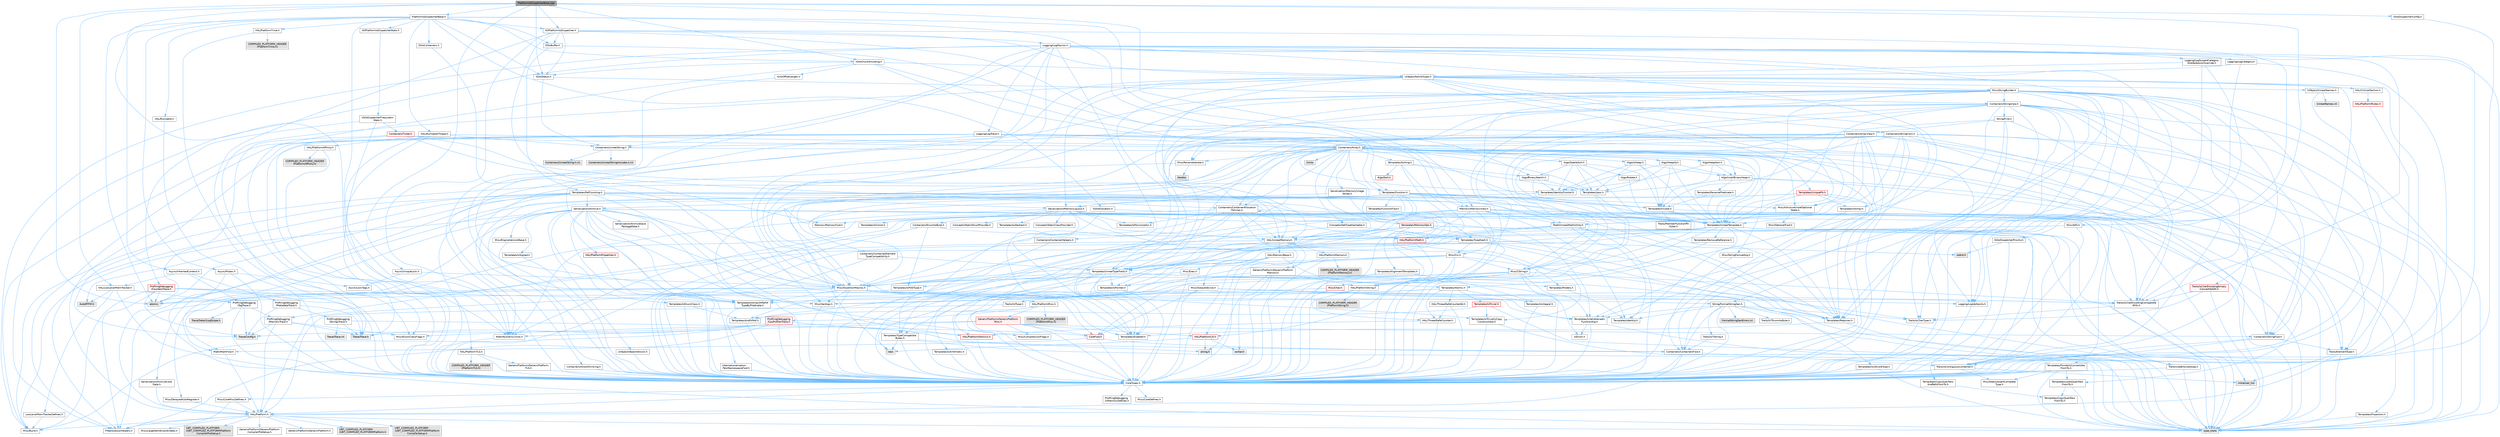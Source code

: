 digraph "PlatformIoDispatcherBase.cpp"
{
 // INTERACTIVE_SVG=YES
 // LATEX_PDF_SIZE
  bgcolor="transparent";
  edge [fontname=Helvetica,fontsize=10,labelfontname=Helvetica,labelfontsize=10];
  node [fontname=Helvetica,fontsize=10,shape=box,height=0.2,width=0.4];
  Node1 [id="Node000001",label="PlatformIoDispatcherBase.cpp",height=0.2,width=0.4,color="gray40", fillcolor="grey60", style="filled", fontcolor="black",tooltip=" "];
  Node1 -> Node2 [id="edge1_Node000001_Node000002",color="steelblue1",style="solid",tooltip=" "];
  Node2 [id="Node000002",label="PlatformIoDispatcherBase.h",height=0.2,width=0.4,color="grey40", fillcolor="white", style="filled",URL="$d7/d2e/PlatformIoDispatcherBase_8h.html",tooltip=" "];
  Node2 -> Node3 [id="edge2_Node000002_Node000003",color="steelblue1",style="solid",tooltip=" "];
  Node3 [id="Node000003",label="Async/InheritedContext.h",height=0.2,width=0.4,color="grey40", fillcolor="white", style="filled",URL="$dc/d6a/InheritedContext_8h.html",tooltip=" "];
  Node3 -> Node4 [id="edge3_Node000003_Node000004",color="steelblue1",style="solid",tooltip=" "];
  Node4 [id="Node000004",label="HAL/LowLevelMemTracker.h",height=0.2,width=0.4,color="grey40", fillcolor="white", style="filled",URL="$d0/d14/LowLevelMemTracker_8h.html",tooltip=" "];
  Node4 -> Node5 [id="edge4_Node000004_Node000005",color="steelblue1",style="solid",tooltip=" "];
  Node5 [id="Node000005",label="CoreTypes.h",height=0.2,width=0.4,color="grey40", fillcolor="white", style="filled",URL="$dc/dec/CoreTypes_8h.html",tooltip=" "];
  Node5 -> Node6 [id="edge5_Node000005_Node000006",color="steelblue1",style="solid",tooltip=" "];
  Node6 [id="Node000006",label="HAL/Platform.h",height=0.2,width=0.4,color="grey40", fillcolor="white", style="filled",URL="$d9/dd0/Platform_8h.html",tooltip=" "];
  Node6 -> Node7 [id="edge6_Node000006_Node000007",color="steelblue1",style="solid",tooltip=" "];
  Node7 [id="Node000007",label="Misc/Build.h",height=0.2,width=0.4,color="grey40", fillcolor="white", style="filled",URL="$d3/dbb/Build_8h.html",tooltip=" "];
  Node6 -> Node8 [id="edge7_Node000006_Node000008",color="steelblue1",style="solid",tooltip=" "];
  Node8 [id="Node000008",label="Misc/LargeWorldCoordinates.h",height=0.2,width=0.4,color="grey40", fillcolor="white", style="filled",URL="$d2/dcb/LargeWorldCoordinates_8h.html",tooltip=" "];
  Node6 -> Node9 [id="edge8_Node000006_Node000009",color="steelblue1",style="solid",tooltip=" "];
  Node9 [id="Node000009",label="type_traits",height=0.2,width=0.4,color="grey60", fillcolor="#E0E0E0", style="filled",tooltip=" "];
  Node6 -> Node10 [id="edge9_Node000006_Node000010",color="steelblue1",style="solid",tooltip=" "];
  Node10 [id="Node000010",label="PreprocessorHelpers.h",height=0.2,width=0.4,color="grey40", fillcolor="white", style="filled",URL="$db/ddb/PreprocessorHelpers_8h.html",tooltip=" "];
  Node6 -> Node11 [id="edge10_Node000006_Node000011",color="steelblue1",style="solid",tooltip=" "];
  Node11 [id="Node000011",label="UBT_COMPILED_PLATFORM\l/UBT_COMPILED_PLATFORMPlatform\lCompilerPreSetup.h",height=0.2,width=0.4,color="grey60", fillcolor="#E0E0E0", style="filled",tooltip=" "];
  Node6 -> Node12 [id="edge11_Node000006_Node000012",color="steelblue1",style="solid",tooltip=" "];
  Node12 [id="Node000012",label="GenericPlatform/GenericPlatform\lCompilerPreSetup.h",height=0.2,width=0.4,color="grey40", fillcolor="white", style="filled",URL="$d9/dc8/GenericPlatformCompilerPreSetup_8h.html",tooltip=" "];
  Node6 -> Node13 [id="edge12_Node000006_Node000013",color="steelblue1",style="solid",tooltip=" "];
  Node13 [id="Node000013",label="GenericPlatform/GenericPlatform.h",height=0.2,width=0.4,color="grey40", fillcolor="white", style="filled",URL="$d6/d84/GenericPlatform_8h.html",tooltip=" "];
  Node6 -> Node14 [id="edge13_Node000006_Node000014",color="steelblue1",style="solid",tooltip=" "];
  Node14 [id="Node000014",label="UBT_COMPILED_PLATFORM\l/UBT_COMPILED_PLATFORMPlatform.h",height=0.2,width=0.4,color="grey60", fillcolor="#E0E0E0", style="filled",tooltip=" "];
  Node6 -> Node15 [id="edge14_Node000006_Node000015",color="steelblue1",style="solid",tooltip=" "];
  Node15 [id="Node000015",label="UBT_COMPILED_PLATFORM\l/UBT_COMPILED_PLATFORMPlatform\lCompilerSetup.h",height=0.2,width=0.4,color="grey60", fillcolor="#E0E0E0", style="filled",tooltip=" "];
  Node5 -> Node16 [id="edge15_Node000005_Node000016",color="steelblue1",style="solid",tooltip=" "];
  Node16 [id="Node000016",label="ProfilingDebugging\l/UMemoryDefines.h",height=0.2,width=0.4,color="grey40", fillcolor="white", style="filled",URL="$d2/da2/UMemoryDefines_8h.html",tooltip=" "];
  Node5 -> Node17 [id="edge16_Node000005_Node000017",color="steelblue1",style="solid",tooltip=" "];
  Node17 [id="Node000017",label="Misc/CoreMiscDefines.h",height=0.2,width=0.4,color="grey40", fillcolor="white", style="filled",URL="$da/d38/CoreMiscDefines_8h.html",tooltip=" "];
  Node17 -> Node6 [id="edge17_Node000017_Node000006",color="steelblue1",style="solid",tooltip=" "];
  Node17 -> Node10 [id="edge18_Node000017_Node000010",color="steelblue1",style="solid",tooltip=" "];
  Node5 -> Node18 [id="edge19_Node000005_Node000018",color="steelblue1",style="solid",tooltip=" "];
  Node18 [id="Node000018",label="Misc/CoreDefines.h",height=0.2,width=0.4,color="grey40", fillcolor="white", style="filled",URL="$d3/dd2/CoreDefines_8h.html",tooltip=" "];
  Node4 -> Node19 [id="edge20_Node000004_Node000019",color="steelblue1",style="solid",tooltip=" "];
  Node19 [id="Node000019",label="LowLevelMemTrackerDefines.h",height=0.2,width=0.4,color="grey40", fillcolor="white", style="filled",URL="$d0/d28/LowLevelMemTrackerDefines_8h.html",tooltip=" "];
  Node19 -> Node7 [id="edge21_Node000019_Node000007",color="steelblue1",style="solid",tooltip=" "];
  Node4 -> Node20 [id="edge22_Node000004_Node000020",color="steelblue1",style="solid",tooltip=" "];
  Node20 [id="Node000020",label="ProfilingDebugging\l/TagTrace.h",height=0.2,width=0.4,color="grey40", fillcolor="white", style="filled",URL="$de/d56/TagTrace_8h.html",tooltip=" "];
  Node20 -> Node5 [id="edge23_Node000020_Node000005",color="steelblue1",style="solid",tooltip=" "];
  Node20 -> Node21 [id="edge24_Node000020_Node000021",color="steelblue1",style="solid",tooltip=" "];
  Node21 [id="Node000021",label="ProfilingDebugging\l/MemoryTrace.h",height=0.2,width=0.4,color="grey40", fillcolor="white", style="filled",URL="$da/dd7/MemoryTrace_8h.html",tooltip=" "];
  Node21 -> Node6 [id="edge25_Node000021_Node000006",color="steelblue1",style="solid",tooltip=" "];
  Node21 -> Node22 [id="edge26_Node000021_Node000022",color="steelblue1",style="solid",tooltip=" "];
  Node22 [id="Node000022",label="Misc/EnumClassFlags.h",height=0.2,width=0.4,color="grey40", fillcolor="white", style="filled",URL="$d8/de7/EnumClassFlags_8h.html",tooltip=" "];
  Node21 -> Node23 [id="edge27_Node000021_Node000023",color="steelblue1",style="solid",tooltip=" "];
  Node23 [id="Node000023",label="Trace/Config.h",height=0.2,width=0.4,color="grey60", fillcolor="#E0E0E0", style="filled",tooltip=" "];
  Node21 -> Node24 [id="edge28_Node000021_Node000024",color="steelblue1",style="solid",tooltip=" "];
  Node24 [id="Node000024",label="Trace/Trace.h",height=0.2,width=0.4,color="grey60", fillcolor="#E0E0E0", style="filled",tooltip=" "];
  Node20 -> Node23 [id="edge29_Node000020_Node000023",color="steelblue1",style="solid",tooltip=" "];
  Node20 -> Node25 [id="edge30_Node000020_Node000025",color="steelblue1",style="solid",tooltip=" "];
  Node25 [id="Node000025",label="Trace/Detail/LogScope.h",height=0.2,width=0.4,color="grey60", fillcolor="#E0E0E0", style="filled",tooltip=" "];
  Node4 -> Node26 [id="edge31_Node000004_Node000026",color="steelblue1",style="solid",tooltip=" "];
  Node26 [id="Node000026",label="AutoRTFM.h",height=0.2,width=0.4,color="grey60", fillcolor="#E0E0E0", style="filled",tooltip=" "];
  Node3 -> Node27 [id="edge32_Node000003_Node000027",color="steelblue1",style="solid",tooltip=" "];
  Node27 [id="Node000027",label="ProfilingDebugging\l/MetadataTrace.h",height=0.2,width=0.4,color="grey40", fillcolor="white", style="filled",URL="$de/d19/MetadataTrace_8h.html",tooltip=" "];
  Node27 -> Node28 [id="edge33_Node000027_Node000028",color="steelblue1",style="solid",tooltip=" "];
  Node28 [id="Node000028",label="ProfilingDebugging\l/StringsTrace.h",height=0.2,width=0.4,color="grey40", fillcolor="white", style="filled",URL="$df/d06/StringsTrace_8h.html",tooltip=" "];
  Node28 -> Node29 [id="edge34_Node000028_Node000029",color="steelblue1",style="solid",tooltip=" "];
  Node29 [id="Node000029",label="CoreFwd.h",height=0.2,width=0.4,color="red", fillcolor="#FFF0F0", style="filled",URL="$d1/d1e/CoreFwd_8h.html",tooltip=" "];
  Node29 -> Node5 [id="edge35_Node000029_Node000005",color="steelblue1",style="solid",tooltip=" "];
  Node29 -> Node30 [id="edge36_Node000029_Node000030",color="steelblue1",style="solid",tooltip=" "];
  Node30 [id="Node000030",label="Containers/ContainersFwd.h",height=0.2,width=0.4,color="grey40", fillcolor="white", style="filled",URL="$d4/d0a/ContainersFwd_8h.html",tooltip=" "];
  Node30 -> Node6 [id="edge37_Node000030_Node000006",color="steelblue1",style="solid",tooltip=" "];
  Node30 -> Node5 [id="edge38_Node000030_Node000005",color="steelblue1",style="solid",tooltip=" "];
  Node30 -> Node31 [id="edge39_Node000030_Node000031",color="steelblue1",style="solid",tooltip=" "];
  Node31 [id="Node000031",label="Traits/IsContiguousContainer.h",height=0.2,width=0.4,color="grey40", fillcolor="white", style="filled",URL="$d5/d3c/IsContiguousContainer_8h.html",tooltip=" "];
  Node31 -> Node5 [id="edge40_Node000031_Node000005",color="steelblue1",style="solid",tooltip=" "];
  Node31 -> Node32 [id="edge41_Node000031_Node000032",color="steelblue1",style="solid",tooltip=" "];
  Node32 [id="Node000032",label="Misc/StaticAssertComplete\lType.h",height=0.2,width=0.4,color="grey40", fillcolor="white", style="filled",URL="$d5/d4e/StaticAssertCompleteType_8h.html",tooltip=" "];
  Node31 -> Node33 [id="edge42_Node000031_Node000033",color="steelblue1",style="solid",tooltip=" "];
  Node33 [id="Node000033",label="initializer_list",height=0.2,width=0.4,color="grey60", fillcolor="#E0E0E0", style="filled",tooltip=" "];
  Node29 -> Node34 [id="edge43_Node000029_Node000034",color="steelblue1",style="solid",tooltip=" "];
  Node34 [id="Node000034",label="Math/MathFwd.h",height=0.2,width=0.4,color="grey40", fillcolor="white", style="filled",URL="$d2/d10/MathFwd_8h.html",tooltip=" "];
  Node34 -> Node6 [id="edge44_Node000034_Node000006",color="steelblue1",style="solid",tooltip=" "];
  Node28 -> Node24 [id="edge45_Node000028_Node000024",color="steelblue1",style="solid",tooltip=" "];
  Node28 -> Node36 [id="edge46_Node000028_Node000036",color="steelblue1",style="solid",tooltip=" "];
  Node36 [id="Node000036",label="Trace/Trace.inl",height=0.2,width=0.4,color="grey60", fillcolor="#E0E0E0", style="filled",tooltip=" "];
  Node27 -> Node23 [id="edge47_Node000027_Node000023",color="steelblue1",style="solid",tooltip=" "];
  Node27 -> Node24 [id="edge48_Node000027_Node000024",color="steelblue1",style="solid",tooltip=" "];
  Node3 -> Node20 [id="edge49_Node000003_Node000020",color="steelblue1",style="solid",tooltip=" "];
  Node2 -> Node37 [id="edge50_Node000002_Node000037",color="steelblue1",style="solid",tooltip=" "];
  Node37 [id="Node000037",label="Async/Mutex.h",height=0.2,width=0.4,color="grey40", fillcolor="white", style="filled",URL="$de/db1/Mutex_8h.html",tooltip=" "];
  Node37 -> Node38 [id="edge51_Node000037_Node000038",color="steelblue1",style="solid",tooltip=" "];
  Node38 [id="Node000038",label="Async/LockTags.h",height=0.2,width=0.4,color="grey40", fillcolor="white", style="filled",URL="$d6/d40/LockTags_8h.html",tooltip=" "];
  Node37 -> Node5 [id="edge52_Node000037_Node000005",color="steelblue1",style="solid",tooltip=" "];
  Node37 -> Node39 [id="edge53_Node000037_Node000039",color="steelblue1",style="solid",tooltip=" "];
  Node39 [id="Node000039",label="atomic",height=0.2,width=0.4,color="grey60", fillcolor="#E0E0E0", style="filled",tooltip=" "];
  Node2 -> Node40 [id="edge54_Node000002_Node000040",color="steelblue1",style="solid",tooltip=" "];
  Node40 [id="Node000040",label="HAL/PlatformTime.h",height=0.2,width=0.4,color="grey40", fillcolor="white", style="filled",URL="$de/d9f/PlatformTime_8h.html",tooltip=" "];
  Node40 -> Node5 [id="edge55_Node000040_Node000005",color="steelblue1",style="solid",tooltip=" "];
  Node40 -> Node41 [id="edge56_Node000040_Node000041",color="steelblue1",style="solid",tooltip=" "];
  Node41 [id="Node000041",label="COMPILED_PLATFORM_HEADER\l(PlatformTime.h)",height=0.2,width=0.4,color="grey60", fillcolor="#E0E0E0", style="filled",tooltip=" "];
  Node2 -> Node42 [id="edge57_Node000002_Node000042",color="steelblue1",style="solid",tooltip=" "];
  Node42 [id="Node000042",label="HAL/Runnable.h",height=0.2,width=0.4,color="grey40", fillcolor="white", style="filled",URL="$d2/d66/Runnable_8h.html",tooltip=" "];
  Node42 -> Node5 [id="edge58_Node000042_Node000005",color="steelblue1",style="solid",tooltip=" "];
  Node2 -> Node43 [id="edge59_Node000002_Node000043",color="steelblue1",style="solid",tooltip=" "];
  Node43 [id="Node000043",label="HAL/RunnableThread.h",height=0.2,width=0.4,color="grey40", fillcolor="white", style="filled",URL="$dd/d6a/RunnableThread_8h.html",tooltip=" "];
  Node43 -> Node5 [id="edge60_Node000043_Node000005",color="steelblue1",style="solid",tooltip=" "];
  Node43 -> Node44 [id="edge61_Node000043_Node000044",color="steelblue1",style="solid",tooltip=" "];
  Node44 [id="Node000044",label="Containers/Array.h",height=0.2,width=0.4,color="grey40", fillcolor="white", style="filled",URL="$df/dd0/Array_8h.html",tooltip=" "];
  Node44 -> Node5 [id="edge62_Node000044_Node000005",color="steelblue1",style="solid",tooltip=" "];
  Node44 -> Node45 [id="edge63_Node000044_Node000045",color="steelblue1",style="solid",tooltip=" "];
  Node45 [id="Node000045",label="Misc/AssertionMacros.h",height=0.2,width=0.4,color="grey40", fillcolor="white", style="filled",URL="$d0/dfa/AssertionMacros_8h.html",tooltip=" "];
  Node45 -> Node5 [id="edge64_Node000045_Node000005",color="steelblue1",style="solid",tooltip=" "];
  Node45 -> Node6 [id="edge65_Node000045_Node000006",color="steelblue1",style="solid",tooltip=" "];
  Node45 -> Node46 [id="edge66_Node000045_Node000046",color="steelblue1",style="solid",tooltip=" "];
  Node46 [id="Node000046",label="HAL/PlatformMisc.h",height=0.2,width=0.4,color="grey40", fillcolor="white", style="filled",URL="$d0/df5/PlatformMisc_8h.html",tooltip=" "];
  Node46 -> Node5 [id="edge67_Node000046_Node000005",color="steelblue1",style="solid",tooltip=" "];
  Node46 -> Node47 [id="edge68_Node000046_Node000047",color="steelblue1",style="solid",tooltip=" "];
  Node47 [id="Node000047",label="GenericPlatform/GenericPlatform\lMisc.h",height=0.2,width=0.4,color="red", fillcolor="#FFF0F0", style="filled",URL="$db/d9a/GenericPlatformMisc_8h.html",tooltip=" "];
  Node47 -> Node48 [id="edge69_Node000047_Node000048",color="steelblue1",style="solid",tooltip=" "];
  Node48 [id="Node000048",label="Containers/StringFwd.h",height=0.2,width=0.4,color="grey40", fillcolor="white", style="filled",URL="$df/d37/StringFwd_8h.html",tooltip=" "];
  Node48 -> Node5 [id="edge70_Node000048_Node000005",color="steelblue1",style="solid",tooltip=" "];
  Node48 -> Node49 [id="edge71_Node000048_Node000049",color="steelblue1",style="solid",tooltip=" "];
  Node49 [id="Node000049",label="Traits/ElementType.h",height=0.2,width=0.4,color="grey40", fillcolor="white", style="filled",URL="$d5/d4f/ElementType_8h.html",tooltip=" "];
  Node49 -> Node6 [id="edge72_Node000049_Node000006",color="steelblue1",style="solid",tooltip=" "];
  Node49 -> Node33 [id="edge73_Node000049_Node000033",color="steelblue1",style="solid",tooltip=" "];
  Node49 -> Node9 [id="edge74_Node000049_Node000009",color="steelblue1",style="solid",tooltip=" "];
  Node48 -> Node31 [id="edge75_Node000048_Node000031",color="steelblue1",style="solid",tooltip=" "];
  Node47 -> Node29 [id="edge76_Node000047_Node000029",color="steelblue1",style="solid",tooltip=" "];
  Node47 -> Node5 [id="edge77_Node000047_Node000005",color="steelblue1",style="solid",tooltip=" "];
  Node47 -> Node51 [id="edge78_Node000047_Node000051",color="steelblue1",style="solid",tooltip=" "];
  Node51 [id="Node000051",label="HAL/PlatformCrt.h",height=0.2,width=0.4,color="red", fillcolor="#FFF0F0", style="filled",URL="$d8/d75/PlatformCrt_8h.html",tooltip=" "];
  Node51 -> Node52 [id="edge79_Node000051_Node000052",color="steelblue1",style="solid",tooltip=" "];
  Node52 [id="Node000052",label="new",height=0.2,width=0.4,color="grey60", fillcolor="#E0E0E0", style="filled",tooltip=" "];
  Node51 -> Node53 [id="edge80_Node000051_Node000053",color="steelblue1",style="solid",tooltip=" "];
  Node53 [id="Node000053",label="wchar.h",height=0.2,width=0.4,color="grey60", fillcolor="#E0E0E0", style="filled",tooltip=" "];
  Node51 -> Node60 [id="edge81_Node000051_Node000060",color="steelblue1",style="solid",tooltip=" "];
  Node60 [id="Node000060",label="string.h",height=0.2,width=0.4,color="grey60", fillcolor="#E0E0E0", style="filled",tooltip=" "];
  Node47 -> Node61 [id="edge82_Node000047_Node000061",color="steelblue1",style="solid",tooltip=" "];
  Node61 [id="Node000061",label="Math/NumericLimits.h",height=0.2,width=0.4,color="grey40", fillcolor="white", style="filled",URL="$df/d1b/NumericLimits_8h.html",tooltip=" "];
  Node61 -> Node5 [id="edge83_Node000061_Node000005",color="steelblue1",style="solid",tooltip=" "];
  Node47 -> Node62 [id="edge84_Node000047_Node000062",color="steelblue1",style="solid",tooltip=" "];
  Node62 [id="Node000062",label="Misc/CompressionFlags.h",height=0.2,width=0.4,color="grey40", fillcolor="white", style="filled",URL="$d9/d76/CompressionFlags_8h.html",tooltip=" "];
  Node47 -> Node22 [id="edge85_Node000047_Node000022",color="steelblue1",style="solid",tooltip=" "];
  Node46 -> Node65 [id="edge86_Node000046_Node000065",color="steelblue1",style="solid",tooltip=" "];
  Node65 [id="Node000065",label="COMPILED_PLATFORM_HEADER\l(PlatformMisc.h)",height=0.2,width=0.4,color="grey60", fillcolor="#E0E0E0", style="filled",tooltip=" "];
  Node46 -> Node66 [id="edge87_Node000046_Node000066",color="steelblue1",style="solid",tooltip=" "];
  Node66 [id="Node000066",label="ProfilingDebugging\l/CpuProfilerTrace.h",height=0.2,width=0.4,color="red", fillcolor="#FFF0F0", style="filled",URL="$da/dcb/CpuProfilerTrace_8h.html",tooltip=" "];
  Node66 -> Node5 [id="edge88_Node000066_Node000005",color="steelblue1",style="solid",tooltip=" "];
  Node66 -> Node30 [id="edge89_Node000066_Node000030",color="steelblue1",style="solid",tooltip=" "];
  Node66 -> Node67 [id="edge90_Node000066_Node000067",color="steelblue1",style="solid",tooltip=" "];
  Node67 [id="Node000067",label="HAL/PlatformAtomics.h",height=0.2,width=0.4,color="red", fillcolor="#FFF0F0", style="filled",URL="$d3/d36/PlatformAtomics_8h.html",tooltip=" "];
  Node67 -> Node5 [id="edge91_Node000067_Node000005",color="steelblue1",style="solid",tooltip=" "];
  Node66 -> Node10 [id="edge92_Node000066_Node000010",color="steelblue1",style="solid",tooltip=" "];
  Node66 -> Node7 [id="edge93_Node000066_Node000007",color="steelblue1",style="solid",tooltip=" "];
  Node66 -> Node23 [id="edge94_Node000066_Node000023",color="steelblue1",style="solid",tooltip=" "];
  Node66 -> Node24 [id="edge95_Node000066_Node000024",color="steelblue1",style="solid",tooltip=" "];
  Node45 -> Node10 [id="edge96_Node000045_Node000010",color="steelblue1",style="solid",tooltip=" "];
  Node45 -> Node72 [id="edge97_Node000045_Node000072",color="steelblue1",style="solid",tooltip=" "];
  Node72 [id="Node000072",label="Templates/EnableIf.h",height=0.2,width=0.4,color="grey40", fillcolor="white", style="filled",URL="$d7/d60/EnableIf_8h.html",tooltip=" "];
  Node72 -> Node5 [id="edge98_Node000072_Node000005",color="steelblue1",style="solid",tooltip=" "];
  Node45 -> Node73 [id="edge99_Node000045_Node000073",color="steelblue1",style="solid",tooltip=" "];
  Node73 [id="Node000073",label="Templates/IsArrayOrRefOf\lTypeByPredicate.h",height=0.2,width=0.4,color="grey40", fillcolor="white", style="filled",URL="$d6/da1/IsArrayOrRefOfTypeByPredicate_8h.html",tooltip=" "];
  Node73 -> Node5 [id="edge100_Node000073_Node000005",color="steelblue1",style="solid",tooltip=" "];
  Node45 -> Node74 [id="edge101_Node000045_Node000074",color="steelblue1",style="solid",tooltip=" "];
  Node74 [id="Node000074",label="Templates/IsValidVariadic\lFunctionArg.h",height=0.2,width=0.4,color="grey40", fillcolor="white", style="filled",URL="$d0/dc8/IsValidVariadicFunctionArg_8h.html",tooltip=" "];
  Node74 -> Node5 [id="edge102_Node000074_Node000005",color="steelblue1",style="solid",tooltip=" "];
  Node74 -> Node75 [id="edge103_Node000074_Node000075",color="steelblue1",style="solid",tooltip=" "];
  Node75 [id="Node000075",label="IsEnum.h",height=0.2,width=0.4,color="grey40", fillcolor="white", style="filled",URL="$d4/de5/IsEnum_8h.html",tooltip=" "];
  Node74 -> Node9 [id="edge104_Node000074_Node000009",color="steelblue1",style="solid",tooltip=" "];
  Node45 -> Node76 [id="edge105_Node000045_Node000076",color="steelblue1",style="solid",tooltip=" "];
  Node76 [id="Node000076",label="Traits/IsCharEncodingCompatible\lWith.h",height=0.2,width=0.4,color="grey40", fillcolor="white", style="filled",URL="$df/dd1/IsCharEncodingCompatibleWith_8h.html",tooltip=" "];
  Node76 -> Node9 [id="edge106_Node000076_Node000009",color="steelblue1",style="solid",tooltip=" "];
  Node76 -> Node77 [id="edge107_Node000076_Node000077",color="steelblue1",style="solid",tooltip=" "];
  Node77 [id="Node000077",label="Traits/IsCharType.h",height=0.2,width=0.4,color="grey40", fillcolor="white", style="filled",URL="$db/d51/IsCharType_8h.html",tooltip=" "];
  Node77 -> Node5 [id="edge108_Node000077_Node000005",color="steelblue1",style="solid",tooltip=" "];
  Node45 -> Node78 [id="edge109_Node000045_Node000078",color="steelblue1",style="solid",tooltip=" "];
  Node78 [id="Node000078",label="Misc/VarArgs.h",height=0.2,width=0.4,color="grey40", fillcolor="white", style="filled",URL="$d5/d6f/VarArgs_8h.html",tooltip=" "];
  Node78 -> Node5 [id="edge110_Node000078_Node000005",color="steelblue1",style="solid",tooltip=" "];
  Node45 -> Node79 [id="edge111_Node000045_Node000079",color="steelblue1",style="solid",tooltip=" "];
  Node79 [id="Node000079",label="String/FormatStringSan.h",height=0.2,width=0.4,color="grey40", fillcolor="white", style="filled",URL="$d3/d8b/FormatStringSan_8h.html",tooltip=" "];
  Node79 -> Node9 [id="edge112_Node000079_Node000009",color="steelblue1",style="solid",tooltip=" "];
  Node79 -> Node5 [id="edge113_Node000079_Node000005",color="steelblue1",style="solid",tooltip=" "];
  Node79 -> Node80 [id="edge114_Node000079_Node000080",color="steelblue1",style="solid",tooltip=" "];
  Node80 [id="Node000080",label="Templates/Requires.h",height=0.2,width=0.4,color="grey40", fillcolor="white", style="filled",URL="$dc/d96/Requires_8h.html",tooltip=" "];
  Node80 -> Node72 [id="edge115_Node000080_Node000072",color="steelblue1",style="solid",tooltip=" "];
  Node80 -> Node9 [id="edge116_Node000080_Node000009",color="steelblue1",style="solid",tooltip=" "];
  Node79 -> Node81 [id="edge117_Node000079_Node000081",color="steelblue1",style="solid",tooltip=" "];
  Node81 [id="Node000081",label="Templates/Identity.h",height=0.2,width=0.4,color="grey40", fillcolor="white", style="filled",URL="$d0/dd5/Identity_8h.html",tooltip=" "];
  Node79 -> Node74 [id="edge118_Node000079_Node000074",color="steelblue1",style="solid",tooltip=" "];
  Node79 -> Node77 [id="edge119_Node000079_Node000077",color="steelblue1",style="solid",tooltip=" "];
  Node79 -> Node82 [id="edge120_Node000079_Node000082",color="steelblue1",style="solid",tooltip=" "];
  Node82 [id="Node000082",label="Traits/IsTEnumAsByte.h",height=0.2,width=0.4,color="grey40", fillcolor="white", style="filled",URL="$d1/de6/IsTEnumAsByte_8h.html",tooltip=" "];
  Node79 -> Node83 [id="edge121_Node000079_Node000083",color="steelblue1",style="solid",tooltip=" "];
  Node83 [id="Node000083",label="Traits/IsTString.h",height=0.2,width=0.4,color="grey40", fillcolor="white", style="filled",URL="$d0/df8/IsTString_8h.html",tooltip=" "];
  Node83 -> Node30 [id="edge122_Node000083_Node000030",color="steelblue1",style="solid",tooltip=" "];
  Node79 -> Node30 [id="edge123_Node000079_Node000030",color="steelblue1",style="solid",tooltip=" "];
  Node79 -> Node84 [id="edge124_Node000079_Node000084",color="steelblue1",style="solid",tooltip=" "];
  Node84 [id="Node000084",label="FormatStringSanErrors.inl",height=0.2,width=0.4,color="grey60", fillcolor="#E0E0E0", style="filled",tooltip=" "];
  Node45 -> Node39 [id="edge125_Node000045_Node000039",color="steelblue1",style="solid",tooltip=" "];
  Node44 -> Node85 [id="edge126_Node000044_Node000085",color="steelblue1",style="solid",tooltip=" "];
  Node85 [id="Node000085",label="Misc/IntrusiveUnsetOptional\lState.h",height=0.2,width=0.4,color="grey40", fillcolor="white", style="filled",URL="$d2/d0a/IntrusiveUnsetOptionalState_8h.html",tooltip=" "];
  Node85 -> Node86 [id="edge127_Node000085_Node000086",color="steelblue1",style="solid",tooltip=" "];
  Node86 [id="Node000086",label="Misc/OptionalFwd.h",height=0.2,width=0.4,color="grey40", fillcolor="white", style="filled",URL="$dc/d50/OptionalFwd_8h.html",tooltip=" "];
  Node44 -> Node87 [id="edge128_Node000044_Node000087",color="steelblue1",style="solid",tooltip=" "];
  Node87 [id="Node000087",label="Misc/ReverseIterate.h",height=0.2,width=0.4,color="grey40", fillcolor="white", style="filled",URL="$db/de3/ReverseIterate_8h.html",tooltip=" "];
  Node87 -> Node6 [id="edge129_Node000087_Node000006",color="steelblue1",style="solid",tooltip=" "];
  Node87 -> Node88 [id="edge130_Node000087_Node000088",color="steelblue1",style="solid",tooltip=" "];
  Node88 [id="Node000088",label="iterator",height=0.2,width=0.4,color="grey60", fillcolor="#E0E0E0", style="filled",tooltip=" "];
  Node44 -> Node89 [id="edge131_Node000044_Node000089",color="steelblue1",style="solid",tooltip=" "];
  Node89 [id="Node000089",label="HAL/UnrealMemory.h",height=0.2,width=0.4,color="grey40", fillcolor="white", style="filled",URL="$d9/d96/UnrealMemory_8h.html",tooltip=" "];
  Node89 -> Node5 [id="edge132_Node000089_Node000005",color="steelblue1",style="solid",tooltip=" "];
  Node89 -> Node90 [id="edge133_Node000089_Node000090",color="steelblue1",style="solid",tooltip=" "];
  Node90 [id="Node000090",label="GenericPlatform/GenericPlatform\lMemory.h",height=0.2,width=0.4,color="grey40", fillcolor="white", style="filled",URL="$dd/d22/GenericPlatformMemory_8h.html",tooltip=" "];
  Node90 -> Node29 [id="edge134_Node000090_Node000029",color="steelblue1",style="solid",tooltip=" "];
  Node90 -> Node5 [id="edge135_Node000090_Node000005",color="steelblue1",style="solid",tooltip=" "];
  Node90 -> Node91 [id="edge136_Node000090_Node000091",color="steelblue1",style="solid",tooltip=" "];
  Node91 [id="Node000091",label="HAL/PlatformString.h",height=0.2,width=0.4,color="grey40", fillcolor="white", style="filled",URL="$db/db5/PlatformString_8h.html",tooltip=" "];
  Node91 -> Node5 [id="edge137_Node000091_Node000005",color="steelblue1",style="solid",tooltip=" "];
  Node91 -> Node92 [id="edge138_Node000091_Node000092",color="steelblue1",style="solid",tooltip=" "];
  Node92 [id="Node000092",label="COMPILED_PLATFORM_HEADER\l(PlatformString.h)",height=0.2,width=0.4,color="grey60", fillcolor="#E0E0E0", style="filled",tooltip=" "];
  Node90 -> Node60 [id="edge139_Node000090_Node000060",color="steelblue1",style="solid",tooltip=" "];
  Node90 -> Node53 [id="edge140_Node000090_Node000053",color="steelblue1",style="solid",tooltip=" "];
  Node89 -> Node93 [id="edge141_Node000089_Node000093",color="steelblue1",style="solid",tooltip=" "];
  Node93 [id="Node000093",label="HAL/MemoryBase.h",height=0.2,width=0.4,color="grey40", fillcolor="white", style="filled",URL="$d6/d9f/MemoryBase_8h.html",tooltip=" "];
  Node93 -> Node5 [id="edge142_Node000093_Node000005",color="steelblue1",style="solid",tooltip=" "];
  Node93 -> Node67 [id="edge143_Node000093_Node000067",color="steelblue1",style="solid",tooltip=" "];
  Node93 -> Node51 [id="edge144_Node000093_Node000051",color="steelblue1",style="solid",tooltip=" "];
  Node93 -> Node94 [id="edge145_Node000093_Node000094",color="steelblue1",style="solid",tooltip=" "];
  Node94 [id="Node000094",label="Misc/Exec.h",height=0.2,width=0.4,color="grey40", fillcolor="white", style="filled",URL="$de/ddb/Exec_8h.html",tooltip=" "];
  Node94 -> Node5 [id="edge146_Node000094_Node000005",color="steelblue1",style="solid",tooltip=" "];
  Node94 -> Node45 [id="edge147_Node000094_Node000045",color="steelblue1",style="solid",tooltip=" "];
  Node93 -> Node95 [id="edge148_Node000093_Node000095",color="steelblue1",style="solid",tooltip=" "];
  Node95 [id="Node000095",label="Misc/OutputDevice.h",height=0.2,width=0.4,color="grey40", fillcolor="white", style="filled",URL="$d7/d32/OutputDevice_8h.html",tooltip=" "];
  Node95 -> Node29 [id="edge149_Node000095_Node000029",color="steelblue1",style="solid",tooltip=" "];
  Node95 -> Node5 [id="edge150_Node000095_Node000005",color="steelblue1",style="solid",tooltip=" "];
  Node95 -> Node96 [id="edge151_Node000095_Node000096",color="steelblue1",style="solid",tooltip=" "];
  Node96 [id="Node000096",label="Logging/LogVerbosity.h",height=0.2,width=0.4,color="grey40", fillcolor="white", style="filled",URL="$d2/d8f/LogVerbosity_8h.html",tooltip=" "];
  Node96 -> Node5 [id="edge152_Node000096_Node000005",color="steelblue1",style="solid",tooltip=" "];
  Node95 -> Node78 [id="edge153_Node000095_Node000078",color="steelblue1",style="solid",tooltip=" "];
  Node95 -> Node73 [id="edge154_Node000095_Node000073",color="steelblue1",style="solid",tooltip=" "];
  Node95 -> Node74 [id="edge155_Node000095_Node000074",color="steelblue1",style="solid",tooltip=" "];
  Node95 -> Node76 [id="edge156_Node000095_Node000076",color="steelblue1",style="solid",tooltip=" "];
  Node93 -> Node97 [id="edge157_Node000093_Node000097",color="steelblue1",style="solid",tooltip=" "];
  Node97 [id="Node000097",label="Templates/Atomic.h",height=0.2,width=0.4,color="grey40", fillcolor="white", style="filled",URL="$d3/d91/Atomic_8h.html",tooltip=" "];
  Node97 -> Node98 [id="edge158_Node000097_Node000098",color="steelblue1",style="solid",tooltip=" "];
  Node98 [id="Node000098",label="HAL/ThreadSafeCounter.h",height=0.2,width=0.4,color="grey40", fillcolor="white", style="filled",URL="$dc/dc9/ThreadSafeCounter_8h.html",tooltip=" "];
  Node98 -> Node5 [id="edge159_Node000098_Node000005",color="steelblue1",style="solid",tooltip=" "];
  Node98 -> Node67 [id="edge160_Node000098_Node000067",color="steelblue1",style="solid",tooltip=" "];
  Node97 -> Node99 [id="edge161_Node000097_Node000099",color="steelblue1",style="solid",tooltip=" "];
  Node99 [id="Node000099",label="HAL/ThreadSafeCounter64.h",height=0.2,width=0.4,color="grey40", fillcolor="white", style="filled",URL="$d0/d12/ThreadSafeCounter64_8h.html",tooltip=" "];
  Node99 -> Node5 [id="edge162_Node000099_Node000005",color="steelblue1",style="solid",tooltip=" "];
  Node99 -> Node98 [id="edge163_Node000099_Node000098",color="steelblue1",style="solid",tooltip=" "];
  Node97 -> Node100 [id="edge164_Node000097_Node000100",color="steelblue1",style="solid",tooltip=" "];
  Node100 [id="Node000100",label="Templates/IsIntegral.h",height=0.2,width=0.4,color="grey40", fillcolor="white", style="filled",URL="$da/d64/IsIntegral_8h.html",tooltip=" "];
  Node100 -> Node5 [id="edge165_Node000100_Node000005",color="steelblue1",style="solid",tooltip=" "];
  Node97 -> Node101 [id="edge166_Node000097_Node000101",color="steelblue1",style="solid",tooltip=" "];
  Node101 [id="Node000101",label="Templates/IsTrivial.h",height=0.2,width=0.4,color="red", fillcolor="#FFF0F0", style="filled",URL="$da/d4c/IsTrivial_8h.html",tooltip=" "];
  Node101 -> Node102 [id="edge167_Node000101_Node000102",color="steelblue1",style="solid",tooltip=" "];
  Node102 [id="Node000102",label="Templates/AndOrNot.h",height=0.2,width=0.4,color="grey40", fillcolor="white", style="filled",URL="$db/d0a/AndOrNot_8h.html",tooltip=" "];
  Node102 -> Node5 [id="edge168_Node000102_Node000005",color="steelblue1",style="solid",tooltip=" "];
  Node101 -> Node103 [id="edge169_Node000101_Node000103",color="steelblue1",style="solid",tooltip=" "];
  Node103 [id="Node000103",label="Templates/IsTriviallyCopy\lConstructible.h",height=0.2,width=0.4,color="grey40", fillcolor="white", style="filled",URL="$d3/d78/IsTriviallyCopyConstructible_8h.html",tooltip=" "];
  Node103 -> Node5 [id="edge170_Node000103_Node000005",color="steelblue1",style="solid",tooltip=" "];
  Node103 -> Node9 [id="edge171_Node000103_Node000009",color="steelblue1",style="solid",tooltip=" "];
  Node101 -> Node9 [id="edge172_Node000101_Node000009",color="steelblue1",style="solid",tooltip=" "];
  Node97 -> Node105 [id="edge173_Node000097_Node000105",color="steelblue1",style="solid",tooltip=" "];
  Node105 [id="Node000105",label="Traits/IntType.h",height=0.2,width=0.4,color="grey40", fillcolor="white", style="filled",URL="$d7/deb/IntType_8h.html",tooltip=" "];
  Node105 -> Node6 [id="edge174_Node000105_Node000006",color="steelblue1",style="solid",tooltip=" "];
  Node97 -> Node39 [id="edge175_Node000097_Node000039",color="steelblue1",style="solid",tooltip=" "];
  Node89 -> Node106 [id="edge176_Node000089_Node000106",color="steelblue1",style="solid",tooltip=" "];
  Node106 [id="Node000106",label="HAL/PlatformMemory.h",height=0.2,width=0.4,color="grey40", fillcolor="white", style="filled",URL="$de/d68/PlatformMemory_8h.html",tooltip=" "];
  Node106 -> Node5 [id="edge177_Node000106_Node000005",color="steelblue1",style="solid",tooltip=" "];
  Node106 -> Node90 [id="edge178_Node000106_Node000090",color="steelblue1",style="solid",tooltip=" "];
  Node106 -> Node107 [id="edge179_Node000106_Node000107",color="steelblue1",style="solid",tooltip=" "];
  Node107 [id="Node000107",label="COMPILED_PLATFORM_HEADER\l(PlatformMemory.h)",height=0.2,width=0.4,color="grey60", fillcolor="#E0E0E0", style="filled",tooltip=" "];
  Node89 -> Node21 [id="edge180_Node000089_Node000021",color="steelblue1",style="solid",tooltip=" "];
  Node89 -> Node108 [id="edge181_Node000089_Node000108",color="steelblue1",style="solid",tooltip=" "];
  Node108 [id="Node000108",label="Templates/IsPointer.h",height=0.2,width=0.4,color="grey40", fillcolor="white", style="filled",URL="$d7/d05/IsPointer_8h.html",tooltip=" "];
  Node108 -> Node5 [id="edge182_Node000108_Node000005",color="steelblue1",style="solid",tooltip=" "];
  Node44 -> Node109 [id="edge183_Node000044_Node000109",color="steelblue1",style="solid",tooltip=" "];
  Node109 [id="Node000109",label="Templates/UnrealTypeTraits.h",height=0.2,width=0.4,color="grey40", fillcolor="white", style="filled",URL="$d2/d2d/UnrealTypeTraits_8h.html",tooltip=" "];
  Node109 -> Node5 [id="edge184_Node000109_Node000005",color="steelblue1",style="solid",tooltip=" "];
  Node109 -> Node108 [id="edge185_Node000109_Node000108",color="steelblue1",style="solid",tooltip=" "];
  Node109 -> Node45 [id="edge186_Node000109_Node000045",color="steelblue1",style="solid",tooltip=" "];
  Node109 -> Node102 [id="edge187_Node000109_Node000102",color="steelblue1",style="solid",tooltip=" "];
  Node109 -> Node72 [id="edge188_Node000109_Node000072",color="steelblue1",style="solid",tooltip=" "];
  Node109 -> Node110 [id="edge189_Node000109_Node000110",color="steelblue1",style="solid",tooltip=" "];
  Node110 [id="Node000110",label="Templates/IsArithmetic.h",height=0.2,width=0.4,color="grey40", fillcolor="white", style="filled",URL="$d2/d5d/IsArithmetic_8h.html",tooltip=" "];
  Node110 -> Node5 [id="edge190_Node000110_Node000005",color="steelblue1",style="solid",tooltip=" "];
  Node109 -> Node75 [id="edge191_Node000109_Node000075",color="steelblue1",style="solid",tooltip=" "];
  Node109 -> Node111 [id="edge192_Node000109_Node000111",color="steelblue1",style="solid",tooltip=" "];
  Node111 [id="Node000111",label="Templates/Models.h",height=0.2,width=0.4,color="grey40", fillcolor="white", style="filled",URL="$d3/d0c/Models_8h.html",tooltip=" "];
  Node111 -> Node81 [id="edge193_Node000111_Node000081",color="steelblue1",style="solid",tooltip=" "];
  Node109 -> Node112 [id="edge194_Node000109_Node000112",color="steelblue1",style="solid",tooltip=" "];
  Node112 [id="Node000112",label="Templates/IsPODType.h",height=0.2,width=0.4,color="grey40", fillcolor="white", style="filled",URL="$d7/db1/IsPODType_8h.html",tooltip=" "];
  Node112 -> Node5 [id="edge195_Node000112_Node000005",color="steelblue1",style="solid",tooltip=" "];
  Node109 -> Node113 [id="edge196_Node000109_Node000113",color="steelblue1",style="solid",tooltip=" "];
  Node113 [id="Node000113",label="Templates/IsUECoreType.h",height=0.2,width=0.4,color="grey40", fillcolor="white", style="filled",URL="$d1/db8/IsUECoreType_8h.html",tooltip=" "];
  Node113 -> Node5 [id="edge197_Node000113_Node000005",color="steelblue1",style="solid",tooltip=" "];
  Node113 -> Node9 [id="edge198_Node000113_Node000009",color="steelblue1",style="solid",tooltip=" "];
  Node109 -> Node103 [id="edge199_Node000109_Node000103",color="steelblue1",style="solid",tooltip=" "];
  Node44 -> Node114 [id="edge200_Node000044_Node000114",color="steelblue1",style="solid",tooltip=" "];
  Node114 [id="Node000114",label="Templates/UnrealTemplate.h",height=0.2,width=0.4,color="grey40", fillcolor="white", style="filled",URL="$d4/d24/UnrealTemplate_8h.html",tooltip=" "];
  Node114 -> Node5 [id="edge201_Node000114_Node000005",color="steelblue1",style="solid",tooltip=" "];
  Node114 -> Node108 [id="edge202_Node000114_Node000108",color="steelblue1",style="solid",tooltip=" "];
  Node114 -> Node89 [id="edge203_Node000114_Node000089",color="steelblue1",style="solid",tooltip=" "];
  Node114 -> Node115 [id="edge204_Node000114_Node000115",color="steelblue1",style="solid",tooltip=" "];
  Node115 [id="Node000115",label="Templates/CopyQualifiers\lAndRefsFromTo.h",height=0.2,width=0.4,color="grey40", fillcolor="white", style="filled",URL="$d3/db3/CopyQualifiersAndRefsFromTo_8h.html",tooltip=" "];
  Node115 -> Node116 [id="edge205_Node000115_Node000116",color="steelblue1",style="solid",tooltip=" "];
  Node116 [id="Node000116",label="Templates/CopyQualifiers\lFromTo.h",height=0.2,width=0.4,color="grey40", fillcolor="white", style="filled",URL="$d5/db4/CopyQualifiersFromTo_8h.html",tooltip=" "];
  Node114 -> Node109 [id="edge206_Node000114_Node000109",color="steelblue1",style="solid",tooltip=" "];
  Node114 -> Node117 [id="edge207_Node000114_Node000117",color="steelblue1",style="solid",tooltip=" "];
  Node117 [id="Node000117",label="Templates/RemoveReference.h",height=0.2,width=0.4,color="grey40", fillcolor="white", style="filled",URL="$da/dbe/RemoveReference_8h.html",tooltip=" "];
  Node117 -> Node5 [id="edge208_Node000117_Node000005",color="steelblue1",style="solid",tooltip=" "];
  Node114 -> Node80 [id="edge209_Node000114_Node000080",color="steelblue1",style="solid",tooltip=" "];
  Node114 -> Node118 [id="edge210_Node000114_Node000118",color="steelblue1",style="solid",tooltip=" "];
  Node118 [id="Node000118",label="Templates/TypeCompatible\lBytes.h",height=0.2,width=0.4,color="grey40", fillcolor="white", style="filled",URL="$df/d0a/TypeCompatibleBytes_8h.html",tooltip=" "];
  Node118 -> Node5 [id="edge211_Node000118_Node000005",color="steelblue1",style="solid",tooltip=" "];
  Node118 -> Node60 [id="edge212_Node000118_Node000060",color="steelblue1",style="solid",tooltip=" "];
  Node118 -> Node52 [id="edge213_Node000118_Node000052",color="steelblue1",style="solid",tooltip=" "];
  Node118 -> Node9 [id="edge214_Node000118_Node000009",color="steelblue1",style="solid",tooltip=" "];
  Node114 -> Node81 [id="edge215_Node000114_Node000081",color="steelblue1",style="solid",tooltip=" "];
  Node114 -> Node31 [id="edge216_Node000114_Node000031",color="steelblue1",style="solid",tooltip=" "];
  Node114 -> Node119 [id="edge217_Node000114_Node000119",color="steelblue1",style="solid",tooltip=" "];
  Node119 [id="Node000119",label="Traits/UseBitwiseSwap.h",height=0.2,width=0.4,color="grey40", fillcolor="white", style="filled",URL="$db/df3/UseBitwiseSwap_8h.html",tooltip=" "];
  Node119 -> Node5 [id="edge218_Node000119_Node000005",color="steelblue1",style="solid",tooltip=" "];
  Node119 -> Node9 [id="edge219_Node000119_Node000009",color="steelblue1",style="solid",tooltip=" "];
  Node114 -> Node9 [id="edge220_Node000114_Node000009",color="steelblue1",style="solid",tooltip=" "];
  Node44 -> Node120 [id="edge221_Node000044_Node000120",color="steelblue1",style="solid",tooltip=" "];
  Node120 [id="Node000120",label="Containers/AllowShrinking.h",height=0.2,width=0.4,color="grey40", fillcolor="white", style="filled",URL="$d7/d1a/AllowShrinking_8h.html",tooltip=" "];
  Node120 -> Node5 [id="edge222_Node000120_Node000005",color="steelblue1",style="solid",tooltip=" "];
  Node44 -> Node121 [id="edge223_Node000044_Node000121",color="steelblue1",style="solid",tooltip=" "];
  Node121 [id="Node000121",label="Containers/ContainerAllocation\lPolicies.h",height=0.2,width=0.4,color="grey40", fillcolor="white", style="filled",URL="$d7/dff/ContainerAllocationPolicies_8h.html",tooltip=" "];
  Node121 -> Node5 [id="edge224_Node000121_Node000005",color="steelblue1",style="solid",tooltip=" "];
  Node121 -> Node122 [id="edge225_Node000121_Node000122",color="steelblue1",style="solid",tooltip=" "];
  Node122 [id="Node000122",label="Containers/ContainerHelpers.h",height=0.2,width=0.4,color="grey40", fillcolor="white", style="filled",URL="$d7/d33/ContainerHelpers_8h.html",tooltip=" "];
  Node122 -> Node5 [id="edge226_Node000122_Node000005",color="steelblue1",style="solid",tooltip=" "];
  Node121 -> Node121 [id="edge227_Node000121_Node000121",color="steelblue1",style="solid",tooltip=" "];
  Node121 -> Node123 [id="edge228_Node000121_Node000123",color="steelblue1",style="solid",tooltip=" "];
  Node123 [id="Node000123",label="HAL/PlatformMath.h",height=0.2,width=0.4,color="red", fillcolor="#FFF0F0", style="filled",URL="$dc/d53/PlatformMath_8h.html",tooltip=" "];
  Node123 -> Node5 [id="edge229_Node000123_Node000005",color="steelblue1",style="solid",tooltip=" "];
  Node121 -> Node89 [id="edge230_Node000121_Node000089",color="steelblue1",style="solid",tooltip=" "];
  Node121 -> Node61 [id="edge231_Node000121_Node000061",color="steelblue1",style="solid",tooltip=" "];
  Node121 -> Node45 [id="edge232_Node000121_Node000045",color="steelblue1",style="solid",tooltip=" "];
  Node121 -> Node131 [id="edge233_Node000121_Node000131",color="steelblue1",style="solid",tooltip=" "];
  Node131 [id="Node000131",label="Templates/IsPolymorphic.h",height=0.2,width=0.4,color="grey40", fillcolor="white", style="filled",URL="$dc/d20/IsPolymorphic_8h.html",tooltip=" "];
  Node121 -> Node132 [id="edge234_Node000121_Node000132",color="steelblue1",style="solid",tooltip=" "];
  Node132 [id="Node000132",label="Templates/MemoryOps.h",height=0.2,width=0.4,color="red", fillcolor="#FFF0F0", style="filled",URL="$db/dea/MemoryOps_8h.html",tooltip=" "];
  Node132 -> Node5 [id="edge235_Node000132_Node000005",color="steelblue1",style="solid",tooltip=" "];
  Node132 -> Node89 [id="edge236_Node000132_Node000089",color="steelblue1",style="solid",tooltip=" "];
  Node132 -> Node103 [id="edge237_Node000132_Node000103",color="steelblue1",style="solid",tooltip=" "];
  Node132 -> Node80 [id="edge238_Node000132_Node000080",color="steelblue1",style="solid",tooltip=" "];
  Node132 -> Node109 [id="edge239_Node000132_Node000109",color="steelblue1",style="solid",tooltip=" "];
  Node132 -> Node119 [id="edge240_Node000132_Node000119",color="steelblue1",style="solid",tooltip=" "];
  Node132 -> Node52 [id="edge241_Node000132_Node000052",color="steelblue1",style="solid",tooltip=" "];
  Node132 -> Node9 [id="edge242_Node000132_Node000009",color="steelblue1",style="solid",tooltip=" "];
  Node121 -> Node118 [id="edge243_Node000121_Node000118",color="steelblue1",style="solid",tooltip=" "];
  Node121 -> Node9 [id="edge244_Node000121_Node000009",color="steelblue1",style="solid",tooltip=" "];
  Node44 -> Node133 [id="edge245_Node000044_Node000133",color="steelblue1",style="solid",tooltip=" "];
  Node133 [id="Node000133",label="Containers/ContainerElement\lTypeCompatibility.h",height=0.2,width=0.4,color="grey40", fillcolor="white", style="filled",URL="$df/ddf/ContainerElementTypeCompatibility_8h.html",tooltip=" "];
  Node133 -> Node5 [id="edge246_Node000133_Node000005",color="steelblue1",style="solid",tooltip=" "];
  Node133 -> Node109 [id="edge247_Node000133_Node000109",color="steelblue1",style="solid",tooltip=" "];
  Node44 -> Node134 [id="edge248_Node000044_Node000134",color="steelblue1",style="solid",tooltip=" "];
  Node134 [id="Node000134",label="Serialization/Archive.h",height=0.2,width=0.4,color="grey40", fillcolor="white", style="filled",URL="$d7/d3b/Archive_8h.html",tooltip=" "];
  Node134 -> Node29 [id="edge249_Node000134_Node000029",color="steelblue1",style="solid",tooltip=" "];
  Node134 -> Node5 [id="edge250_Node000134_Node000005",color="steelblue1",style="solid",tooltip=" "];
  Node134 -> Node135 [id="edge251_Node000134_Node000135",color="steelblue1",style="solid",tooltip=" "];
  Node135 [id="Node000135",label="HAL/PlatformProperties.h",height=0.2,width=0.4,color="red", fillcolor="#FFF0F0", style="filled",URL="$d9/db0/PlatformProperties_8h.html",tooltip=" "];
  Node135 -> Node5 [id="edge252_Node000135_Node000005",color="steelblue1",style="solid",tooltip=" "];
  Node134 -> Node138 [id="edge253_Node000134_Node000138",color="steelblue1",style="solid",tooltip=" "];
  Node138 [id="Node000138",label="Internationalization\l/TextNamespaceFwd.h",height=0.2,width=0.4,color="grey40", fillcolor="white", style="filled",URL="$d8/d97/TextNamespaceFwd_8h.html",tooltip=" "];
  Node138 -> Node5 [id="edge254_Node000138_Node000005",color="steelblue1",style="solid",tooltip=" "];
  Node134 -> Node34 [id="edge255_Node000134_Node000034",color="steelblue1",style="solid",tooltip=" "];
  Node134 -> Node45 [id="edge256_Node000134_Node000045",color="steelblue1",style="solid",tooltip=" "];
  Node134 -> Node7 [id="edge257_Node000134_Node000007",color="steelblue1",style="solid",tooltip=" "];
  Node134 -> Node62 [id="edge258_Node000134_Node000062",color="steelblue1",style="solid",tooltip=" "];
  Node134 -> Node139 [id="edge259_Node000134_Node000139",color="steelblue1",style="solid",tooltip=" "];
  Node139 [id="Node000139",label="Misc/EngineVersionBase.h",height=0.2,width=0.4,color="grey40", fillcolor="white", style="filled",URL="$d5/d2b/EngineVersionBase_8h.html",tooltip=" "];
  Node139 -> Node5 [id="edge260_Node000139_Node000005",color="steelblue1",style="solid",tooltip=" "];
  Node134 -> Node78 [id="edge261_Node000134_Node000078",color="steelblue1",style="solid",tooltip=" "];
  Node134 -> Node140 [id="edge262_Node000134_Node000140",color="steelblue1",style="solid",tooltip=" "];
  Node140 [id="Node000140",label="Serialization/ArchiveCook\lData.h",height=0.2,width=0.4,color="grey40", fillcolor="white", style="filled",URL="$dc/db6/ArchiveCookData_8h.html",tooltip=" "];
  Node140 -> Node6 [id="edge263_Node000140_Node000006",color="steelblue1",style="solid",tooltip=" "];
  Node134 -> Node141 [id="edge264_Node000134_Node000141",color="steelblue1",style="solid",tooltip=" "];
  Node141 [id="Node000141",label="Serialization/ArchiveSave\lPackageData.h",height=0.2,width=0.4,color="grey40", fillcolor="white", style="filled",URL="$d1/d37/ArchiveSavePackageData_8h.html",tooltip=" "];
  Node134 -> Node72 [id="edge265_Node000134_Node000072",color="steelblue1",style="solid",tooltip=" "];
  Node134 -> Node73 [id="edge266_Node000134_Node000073",color="steelblue1",style="solid",tooltip=" "];
  Node134 -> Node142 [id="edge267_Node000134_Node000142",color="steelblue1",style="solid",tooltip=" "];
  Node142 [id="Node000142",label="Templates/IsEnumClass.h",height=0.2,width=0.4,color="grey40", fillcolor="white", style="filled",URL="$d7/d15/IsEnumClass_8h.html",tooltip=" "];
  Node142 -> Node5 [id="edge268_Node000142_Node000005",color="steelblue1",style="solid",tooltip=" "];
  Node142 -> Node102 [id="edge269_Node000142_Node000102",color="steelblue1",style="solid",tooltip=" "];
  Node134 -> Node128 [id="edge270_Node000134_Node000128",color="steelblue1",style="solid",tooltip=" "];
  Node128 [id="Node000128",label="Templates/IsSigned.h",height=0.2,width=0.4,color="grey40", fillcolor="white", style="filled",URL="$d8/dd8/IsSigned_8h.html",tooltip=" "];
  Node128 -> Node5 [id="edge271_Node000128_Node000005",color="steelblue1",style="solid",tooltip=" "];
  Node134 -> Node74 [id="edge272_Node000134_Node000074",color="steelblue1",style="solid",tooltip=" "];
  Node134 -> Node114 [id="edge273_Node000134_Node000114",color="steelblue1",style="solid",tooltip=" "];
  Node134 -> Node76 [id="edge274_Node000134_Node000076",color="steelblue1",style="solid",tooltip=" "];
  Node134 -> Node143 [id="edge275_Node000134_Node000143",color="steelblue1",style="solid",tooltip=" "];
  Node143 [id="Node000143",label="UObject/ObjectVersion.h",height=0.2,width=0.4,color="grey40", fillcolor="white", style="filled",URL="$da/d63/ObjectVersion_8h.html",tooltip=" "];
  Node143 -> Node5 [id="edge276_Node000143_Node000005",color="steelblue1",style="solid",tooltip=" "];
  Node44 -> Node144 [id="edge277_Node000044_Node000144",color="steelblue1",style="solid",tooltip=" "];
  Node144 [id="Node000144",label="Serialization/MemoryImage\lWriter.h",height=0.2,width=0.4,color="grey40", fillcolor="white", style="filled",URL="$d0/d08/MemoryImageWriter_8h.html",tooltip=" "];
  Node144 -> Node5 [id="edge278_Node000144_Node000005",color="steelblue1",style="solid",tooltip=" "];
  Node144 -> Node145 [id="edge279_Node000144_Node000145",color="steelblue1",style="solid",tooltip=" "];
  Node145 [id="Node000145",label="Serialization/MemoryLayout.h",height=0.2,width=0.4,color="grey40", fillcolor="white", style="filled",URL="$d7/d66/MemoryLayout_8h.html",tooltip=" "];
  Node145 -> Node146 [id="edge280_Node000145_Node000146",color="steelblue1",style="solid",tooltip=" "];
  Node146 [id="Node000146",label="Concepts/StaticClassProvider.h",height=0.2,width=0.4,color="grey40", fillcolor="white", style="filled",URL="$dd/d83/StaticClassProvider_8h.html",tooltip=" "];
  Node145 -> Node147 [id="edge281_Node000145_Node000147",color="steelblue1",style="solid",tooltip=" "];
  Node147 [id="Node000147",label="Concepts/StaticStructProvider.h",height=0.2,width=0.4,color="grey40", fillcolor="white", style="filled",URL="$d5/d77/StaticStructProvider_8h.html",tooltip=" "];
  Node145 -> Node148 [id="edge282_Node000145_Node000148",color="steelblue1",style="solid",tooltip=" "];
  Node148 [id="Node000148",label="Containers/EnumAsByte.h",height=0.2,width=0.4,color="grey40", fillcolor="white", style="filled",URL="$d6/d9a/EnumAsByte_8h.html",tooltip=" "];
  Node148 -> Node5 [id="edge283_Node000148_Node000005",color="steelblue1",style="solid",tooltip=" "];
  Node148 -> Node112 [id="edge284_Node000148_Node000112",color="steelblue1",style="solid",tooltip=" "];
  Node148 -> Node149 [id="edge285_Node000148_Node000149",color="steelblue1",style="solid",tooltip=" "];
  Node149 [id="Node000149",label="Templates/TypeHash.h",height=0.2,width=0.4,color="grey40", fillcolor="white", style="filled",URL="$d1/d62/TypeHash_8h.html",tooltip=" "];
  Node149 -> Node5 [id="edge286_Node000149_Node000005",color="steelblue1",style="solid",tooltip=" "];
  Node149 -> Node80 [id="edge287_Node000149_Node000080",color="steelblue1",style="solid",tooltip=" "];
  Node149 -> Node150 [id="edge288_Node000149_Node000150",color="steelblue1",style="solid",tooltip=" "];
  Node150 [id="Node000150",label="Misc/Crc.h",height=0.2,width=0.4,color="grey40", fillcolor="white", style="filled",URL="$d4/dd2/Crc_8h.html",tooltip=" "];
  Node150 -> Node5 [id="edge289_Node000150_Node000005",color="steelblue1",style="solid",tooltip=" "];
  Node150 -> Node91 [id="edge290_Node000150_Node000091",color="steelblue1",style="solid",tooltip=" "];
  Node150 -> Node45 [id="edge291_Node000150_Node000045",color="steelblue1",style="solid",tooltip=" "];
  Node150 -> Node151 [id="edge292_Node000150_Node000151",color="steelblue1",style="solid",tooltip=" "];
  Node151 [id="Node000151",label="Misc/CString.h",height=0.2,width=0.4,color="grey40", fillcolor="white", style="filled",URL="$d2/d49/CString_8h.html",tooltip=" "];
  Node151 -> Node5 [id="edge293_Node000151_Node000005",color="steelblue1",style="solid",tooltip=" "];
  Node151 -> Node51 [id="edge294_Node000151_Node000051",color="steelblue1",style="solid",tooltip=" "];
  Node151 -> Node91 [id="edge295_Node000151_Node000091",color="steelblue1",style="solid",tooltip=" "];
  Node151 -> Node45 [id="edge296_Node000151_Node000045",color="steelblue1",style="solid",tooltip=" "];
  Node151 -> Node152 [id="edge297_Node000151_Node000152",color="steelblue1",style="solid",tooltip=" "];
  Node152 [id="Node000152",label="Misc/Char.h",height=0.2,width=0.4,color="red", fillcolor="#FFF0F0", style="filled",URL="$d0/d58/Char_8h.html",tooltip=" "];
  Node152 -> Node5 [id="edge298_Node000152_Node000005",color="steelblue1",style="solid",tooltip=" "];
  Node152 -> Node105 [id="edge299_Node000152_Node000105",color="steelblue1",style="solid",tooltip=" "];
  Node152 -> Node9 [id="edge300_Node000152_Node000009",color="steelblue1",style="solid",tooltip=" "];
  Node151 -> Node78 [id="edge301_Node000151_Node000078",color="steelblue1",style="solid",tooltip=" "];
  Node151 -> Node73 [id="edge302_Node000151_Node000073",color="steelblue1",style="solid",tooltip=" "];
  Node151 -> Node74 [id="edge303_Node000151_Node000074",color="steelblue1",style="solid",tooltip=" "];
  Node151 -> Node76 [id="edge304_Node000151_Node000076",color="steelblue1",style="solid",tooltip=" "];
  Node150 -> Node152 [id="edge305_Node000150_Node000152",color="steelblue1",style="solid",tooltip=" "];
  Node150 -> Node109 [id="edge306_Node000150_Node000109",color="steelblue1",style="solid",tooltip=" "];
  Node150 -> Node77 [id="edge307_Node000150_Node000077",color="steelblue1",style="solid",tooltip=" "];
  Node149 -> Node155 [id="edge308_Node000149_Node000155",color="steelblue1",style="solid",tooltip=" "];
  Node155 [id="Node000155",label="stdint.h",height=0.2,width=0.4,color="grey60", fillcolor="#E0E0E0", style="filled",tooltip=" "];
  Node149 -> Node9 [id="edge309_Node000149_Node000009",color="steelblue1",style="solid",tooltip=" "];
  Node145 -> Node48 [id="edge310_Node000145_Node000048",color="steelblue1",style="solid",tooltip=" "];
  Node145 -> Node89 [id="edge311_Node000145_Node000089",color="steelblue1",style="solid",tooltip=" "];
  Node145 -> Node156 [id="edge312_Node000145_Node000156",color="steelblue1",style="solid",tooltip=" "];
  Node156 [id="Node000156",label="Misc/DelayedAutoRegister.h",height=0.2,width=0.4,color="grey40", fillcolor="white", style="filled",URL="$d1/dda/DelayedAutoRegister_8h.html",tooltip=" "];
  Node156 -> Node6 [id="edge313_Node000156_Node000006",color="steelblue1",style="solid",tooltip=" "];
  Node145 -> Node72 [id="edge314_Node000145_Node000072",color="steelblue1",style="solid",tooltip=" "];
  Node145 -> Node157 [id="edge315_Node000145_Node000157",color="steelblue1",style="solid",tooltip=" "];
  Node157 [id="Node000157",label="Templates/IsAbstract.h",height=0.2,width=0.4,color="grey40", fillcolor="white", style="filled",URL="$d8/db7/IsAbstract_8h.html",tooltip=" "];
  Node145 -> Node131 [id="edge316_Node000145_Node000131",color="steelblue1",style="solid",tooltip=" "];
  Node145 -> Node111 [id="edge317_Node000145_Node000111",color="steelblue1",style="solid",tooltip=" "];
  Node145 -> Node114 [id="edge318_Node000145_Node000114",color="steelblue1",style="solid",tooltip=" "];
  Node44 -> Node158 [id="edge319_Node000044_Node000158",color="steelblue1",style="solid",tooltip=" "];
  Node158 [id="Node000158",label="Algo/Heapify.h",height=0.2,width=0.4,color="grey40", fillcolor="white", style="filled",URL="$d0/d2a/Heapify_8h.html",tooltip=" "];
  Node158 -> Node159 [id="edge320_Node000158_Node000159",color="steelblue1",style="solid",tooltip=" "];
  Node159 [id="Node000159",label="Algo/Impl/BinaryHeap.h",height=0.2,width=0.4,color="grey40", fillcolor="white", style="filled",URL="$d7/da3/Algo_2Impl_2BinaryHeap_8h.html",tooltip=" "];
  Node159 -> Node160 [id="edge321_Node000159_Node000160",color="steelblue1",style="solid",tooltip=" "];
  Node160 [id="Node000160",label="Templates/Invoke.h",height=0.2,width=0.4,color="grey40", fillcolor="white", style="filled",URL="$d7/deb/Invoke_8h.html",tooltip=" "];
  Node160 -> Node5 [id="edge322_Node000160_Node000005",color="steelblue1",style="solid",tooltip=" "];
  Node160 -> Node161 [id="edge323_Node000160_Node000161",color="steelblue1",style="solid",tooltip=" "];
  Node161 [id="Node000161",label="Traits/MemberFunctionPtr\lOuter.h",height=0.2,width=0.4,color="grey40", fillcolor="white", style="filled",URL="$db/da7/MemberFunctionPtrOuter_8h.html",tooltip=" "];
  Node160 -> Node114 [id="edge324_Node000160_Node000114",color="steelblue1",style="solid",tooltip=" "];
  Node160 -> Node9 [id="edge325_Node000160_Node000009",color="steelblue1",style="solid",tooltip=" "];
  Node159 -> Node162 [id="edge326_Node000159_Node000162",color="steelblue1",style="solid",tooltip=" "];
  Node162 [id="Node000162",label="Templates/Projection.h",height=0.2,width=0.4,color="grey40", fillcolor="white", style="filled",URL="$d7/df0/Projection_8h.html",tooltip=" "];
  Node162 -> Node9 [id="edge327_Node000162_Node000009",color="steelblue1",style="solid",tooltip=" "];
  Node159 -> Node163 [id="edge328_Node000159_Node000163",color="steelblue1",style="solid",tooltip=" "];
  Node163 [id="Node000163",label="Templates/ReversePredicate.h",height=0.2,width=0.4,color="grey40", fillcolor="white", style="filled",URL="$d8/d28/ReversePredicate_8h.html",tooltip=" "];
  Node163 -> Node160 [id="edge329_Node000163_Node000160",color="steelblue1",style="solid",tooltip=" "];
  Node163 -> Node114 [id="edge330_Node000163_Node000114",color="steelblue1",style="solid",tooltip=" "];
  Node159 -> Node9 [id="edge331_Node000159_Node000009",color="steelblue1",style="solid",tooltip=" "];
  Node158 -> Node164 [id="edge332_Node000158_Node000164",color="steelblue1",style="solid",tooltip=" "];
  Node164 [id="Node000164",label="Templates/IdentityFunctor.h",height=0.2,width=0.4,color="grey40", fillcolor="white", style="filled",URL="$d7/d2e/IdentityFunctor_8h.html",tooltip=" "];
  Node164 -> Node6 [id="edge333_Node000164_Node000006",color="steelblue1",style="solid",tooltip=" "];
  Node158 -> Node160 [id="edge334_Node000158_Node000160",color="steelblue1",style="solid",tooltip=" "];
  Node158 -> Node165 [id="edge335_Node000158_Node000165",color="steelblue1",style="solid",tooltip=" "];
  Node165 [id="Node000165",label="Templates/Less.h",height=0.2,width=0.4,color="grey40", fillcolor="white", style="filled",URL="$de/dc8/Less_8h.html",tooltip=" "];
  Node165 -> Node5 [id="edge336_Node000165_Node000005",color="steelblue1",style="solid",tooltip=" "];
  Node165 -> Node114 [id="edge337_Node000165_Node000114",color="steelblue1",style="solid",tooltip=" "];
  Node158 -> Node114 [id="edge338_Node000158_Node000114",color="steelblue1",style="solid",tooltip=" "];
  Node44 -> Node166 [id="edge339_Node000044_Node000166",color="steelblue1",style="solid",tooltip=" "];
  Node166 [id="Node000166",label="Algo/HeapSort.h",height=0.2,width=0.4,color="grey40", fillcolor="white", style="filled",URL="$d3/d92/HeapSort_8h.html",tooltip=" "];
  Node166 -> Node159 [id="edge340_Node000166_Node000159",color="steelblue1",style="solid",tooltip=" "];
  Node166 -> Node164 [id="edge341_Node000166_Node000164",color="steelblue1",style="solid",tooltip=" "];
  Node166 -> Node165 [id="edge342_Node000166_Node000165",color="steelblue1",style="solid",tooltip=" "];
  Node166 -> Node114 [id="edge343_Node000166_Node000114",color="steelblue1",style="solid",tooltip=" "];
  Node44 -> Node167 [id="edge344_Node000044_Node000167",color="steelblue1",style="solid",tooltip=" "];
  Node167 [id="Node000167",label="Algo/IsHeap.h",height=0.2,width=0.4,color="grey40", fillcolor="white", style="filled",URL="$de/d32/IsHeap_8h.html",tooltip=" "];
  Node167 -> Node159 [id="edge345_Node000167_Node000159",color="steelblue1",style="solid",tooltip=" "];
  Node167 -> Node164 [id="edge346_Node000167_Node000164",color="steelblue1",style="solid",tooltip=" "];
  Node167 -> Node160 [id="edge347_Node000167_Node000160",color="steelblue1",style="solid",tooltip=" "];
  Node167 -> Node165 [id="edge348_Node000167_Node000165",color="steelblue1",style="solid",tooltip=" "];
  Node167 -> Node114 [id="edge349_Node000167_Node000114",color="steelblue1",style="solid",tooltip=" "];
  Node44 -> Node159 [id="edge350_Node000044_Node000159",color="steelblue1",style="solid",tooltip=" "];
  Node44 -> Node168 [id="edge351_Node000044_Node000168",color="steelblue1",style="solid",tooltip=" "];
  Node168 [id="Node000168",label="Algo/StableSort.h",height=0.2,width=0.4,color="grey40", fillcolor="white", style="filled",URL="$d7/d3c/StableSort_8h.html",tooltip=" "];
  Node168 -> Node169 [id="edge352_Node000168_Node000169",color="steelblue1",style="solid",tooltip=" "];
  Node169 [id="Node000169",label="Algo/BinarySearch.h",height=0.2,width=0.4,color="grey40", fillcolor="white", style="filled",URL="$db/db4/BinarySearch_8h.html",tooltip=" "];
  Node169 -> Node164 [id="edge353_Node000169_Node000164",color="steelblue1",style="solid",tooltip=" "];
  Node169 -> Node160 [id="edge354_Node000169_Node000160",color="steelblue1",style="solid",tooltip=" "];
  Node169 -> Node165 [id="edge355_Node000169_Node000165",color="steelblue1",style="solid",tooltip=" "];
  Node168 -> Node170 [id="edge356_Node000168_Node000170",color="steelblue1",style="solid",tooltip=" "];
  Node170 [id="Node000170",label="Algo/Rotate.h",height=0.2,width=0.4,color="grey40", fillcolor="white", style="filled",URL="$dd/da7/Rotate_8h.html",tooltip=" "];
  Node170 -> Node114 [id="edge357_Node000170_Node000114",color="steelblue1",style="solid",tooltip=" "];
  Node168 -> Node164 [id="edge358_Node000168_Node000164",color="steelblue1",style="solid",tooltip=" "];
  Node168 -> Node160 [id="edge359_Node000168_Node000160",color="steelblue1",style="solid",tooltip=" "];
  Node168 -> Node165 [id="edge360_Node000168_Node000165",color="steelblue1",style="solid",tooltip=" "];
  Node168 -> Node114 [id="edge361_Node000168_Node000114",color="steelblue1",style="solid",tooltip=" "];
  Node44 -> Node171 [id="edge362_Node000044_Node000171",color="steelblue1",style="solid",tooltip=" "];
  Node171 [id="Node000171",label="Concepts/GetTypeHashable.h",height=0.2,width=0.4,color="grey40", fillcolor="white", style="filled",URL="$d3/da2/GetTypeHashable_8h.html",tooltip=" "];
  Node171 -> Node5 [id="edge363_Node000171_Node000005",color="steelblue1",style="solid",tooltip=" "];
  Node171 -> Node149 [id="edge364_Node000171_Node000149",color="steelblue1",style="solid",tooltip=" "];
  Node44 -> Node164 [id="edge365_Node000044_Node000164",color="steelblue1",style="solid",tooltip=" "];
  Node44 -> Node160 [id="edge366_Node000044_Node000160",color="steelblue1",style="solid",tooltip=" "];
  Node44 -> Node165 [id="edge367_Node000044_Node000165",color="steelblue1",style="solid",tooltip=" "];
  Node44 -> Node172 [id="edge368_Node000044_Node000172",color="steelblue1",style="solid",tooltip=" "];
  Node172 [id="Node000172",label="Templates/LosesQualifiers\lFromTo.h",height=0.2,width=0.4,color="grey40", fillcolor="white", style="filled",URL="$d2/db3/LosesQualifiersFromTo_8h.html",tooltip=" "];
  Node172 -> Node116 [id="edge369_Node000172_Node000116",color="steelblue1",style="solid",tooltip=" "];
  Node172 -> Node9 [id="edge370_Node000172_Node000009",color="steelblue1",style="solid",tooltip=" "];
  Node44 -> Node80 [id="edge371_Node000044_Node000080",color="steelblue1",style="solid",tooltip=" "];
  Node44 -> Node173 [id="edge372_Node000044_Node000173",color="steelblue1",style="solid",tooltip=" "];
  Node173 [id="Node000173",label="Templates/Sorting.h",height=0.2,width=0.4,color="grey40", fillcolor="white", style="filled",URL="$d3/d9e/Sorting_8h.html",tooltip=" "];
  Node173 -> Node5 [id="edge373_Node000173_Node000005",color="steelblue1",style="solid",tooltip=" "];
  Node173 -> Node169 [id="edge374_Node000173_Node000169",color="steelblue1",style="solid",tooltip=" "];
  Node173 -> Node174 [id="edge375_Node000173_Node000174",color="steelblue1",style="solid",tooltip=" "];
  Node174 [id="Node000174",label="Algo/Sort.h",height=0.2,width=0.4,color="red", fillcolor="#FFF0F0", style="filled",URL="$d1/d87/Sort_8h.html",tooltip=" "];
  Node173 -> Node123 [id="edge376_Node000173_Node000123",color="steelblue1",style="solid",tooltip=" "];
  Node173 -> Node165 [id="edge377_Node000173_Node000165",color="steelblue1",style="solid",tooltip=" "];
  Node44 -> Node177 [id="edge378_Node000044_Node000177",color="steelblue1",style="solid",tooltip=" "];
  Node177 [id="Node000177",label="Templates/AlignmentTemplates.h",height=0.2,width=0.4,color="grey40", fillcolor="white", style="filled",URL="$dd/d32/AlignmentTemplates_8h.html",tooltip=" "];
  Node177 -> Node5 [id="edge379_Node000177_Node000005",color="steelblue1",style="solid",tooltip=" "];
  Node177 -> Node100 [id="edge380_Node000177_Node000100",color="steelblue1",style="solid",tooltip=" "];
  Node177 -> Node108 [id="edge381_Node000177_Node000108",color="steelblue1",style="solid",tooltip=" "];
  Node44 -> Node49 [id="edge382_Node000044_Node000049",color="steelblue1",style="solid",tooltip=" "];
  Node44 -> Node129 [id="edge383_Node000044_Node000129",color="steelblue1",style="solid",tooltip=" "];
  Node129 [id="Node000129",label="limits",height=0.2,width=0.4,color="grey60", fillcolor="#E0E0E0", style="filled",tooltip=" "];
  Node44 -> Node9 [id="edge384_Node000044_Node000009",color="steelblue1",style="solid",tooltip=" "];
  Node43 -> Node178 [id="edge385_Node000043_Node000178",color="steelblue1",style="solid",tooltip=" "];
  Node178 [id="Node000178",label="Containers/UnrealString.h",height=0.2,width=0.4,color="grey40", fillcolor="white", style="filled",URL="$d5/dba/UnrealString_8h.html",tooltip=" "];
  Node178 -> Node179 [id="edge386_Node000178_Node000179",color="steelblue1",style="solid",tooltip=" "];
  Node179 [id="Node000179",label="Containers/UnrealStringIncludes.h.inl",height=0.2,width=0.4,color="grey60", fillcolor="#E0E0E0", style="filled",tooltip=" "];
  Node178 -> Node180 [id="edge387_Node000178_Node000180",color="steelblue1",style="solid",tooltip=" "];
  Node180 [id="Node000180",label="Containers/UnrealString.h.inl",height=0.2,width=0.4,color="grey60", fillcolor="#E0E0E0", style="filled",tooltip=" "];
  Node178 -> Node181 [id="edge388_Node000178_Node000181",color="steelblue1",style="solid",tooltip=" "];
  Node181 [id="Node000181",label="Misc/StringFormatArg.h",height=0.2,width=0.4,color="grey40", fillcolor="white", style="filled",URL="$d2/d16/StringFormatArg_8h.html",tooltip=" "];
  Node181 -> Node30 [id="edge389_Node000181_Node000030",color="steelblue1",style="solid",tooltip=" "];
  Node43 -> Node182 [id="edge390_Node000043_Node000182",color="steelblue1",style="solid",tooltip=" "];
  Node182 [id="Node000182",label="HAL/PlatformTLS.h",height=0.2,width=0.4,color="grey40", fillcolor="white", style="filled",URL="$d0/def/PlatformTLS_8h.html",tooltip=" "];
  Node182 -> Node5 [id="edge391_Node000182_Node000005",color="steelblue1",style="solid",tooltip=" "];
  Node182 -> Node183 [id="edge392_Node000182_Node000183",color="steelblue1",style="solid",tooltip=" "];
  Node183 [id="Node000183",label="GenericPlatform/GenericPlatform\lTLS.h",height=0.2,width=0.4,color="grey40", fillcolor="white", style="filled",URL="$d3/d3c/GenericPlatformTLS_8h.html",tooltip=" "];
  Node183 -> Node5 [id="edge393_Node000183_Node000005",color="steelblue1",style="solid",tooltip=" "];
  Node182 -> Node184 [id="edge394_Node000182_Node000184",color="steelblue1",style="solid",tooltip=" "];
  Node184 [id="Node000184",label="COMPILED_PLATFORM_HEADER\l(PlatformTLS.h)",height=0.2,width=0.4,color="grey60", fillcolor="#E0E0E0", style="filled",tooltip=" "];
  Node43 -> Node185 [id="edge395_Node000043_Node000185",color="steelblue1",style="solid",tooltip=" "];
  Node185 [id="Node000185",label="HAL/PlatformAffinity.h",height=0.2,width=0.4,color="grey40", fillcolor="white", style="filled",URL="$d5/dc5/PlatformAffinity_8h.html",tooltip=" "];
  Node185 -> Node5 [id="edge396_Node000185_Node000005",color="steelblue1",style="solid",tooltip=" "];
  Node185 -> Node186 [id="edge397_Node000185_Node000186",color="steelblue1",style="solid",tooltip=" "];
  Node186 [id="Node000186",label="COMPILED_PLATFORM_HEADER\l(PlatformAffinity.h)",height=0.2,width=0.4,color="grey60", fillcolor="#E0E0E0", style="filled",tooltip=" "];
  Node2 -> Node187 [id="edge398_Node000002_Node000187",color="steelblue1",style="solid",tooltip=" "];
  Node187 [id="Node000187",label="IO/IoAllocators.h",height=0.2,width=0.4,color="grey40", fillcolor="white", style="filled",URL="$d0/d51/IoAllocators_8h.html",tooltip=" "];
  Node187 -> Node118 [id="edge399_Node000187_Node000118",color="steelblue1",style="solid",tooltip=" "];
  Node187 -> Node114 [id="edge400_Node000187_Node000114",color="steelblue1",style="solid",tooltip=" "];
  Node2 -> Node188 [id="edge401_Node000002_Node000188",color="steelblue1",style="solid",tooltip=" "];
  Node188 [id="Node000188",label="IO/IoBuffer.h",height=0.2,width=0.4,color="grey40", fillcolor="white", style="filled",URL="$d7/dde/IoBuffer_8h.html",tooltip=" "];
  Node188 -> Node189 [id="edge402_Node000188_Node000189",color="steelblue1",style="solid",tooltip=" "];
  Node189 [id="Node000189",label="Memory/MemoryView.h",height=0.2,width=0.4,color="grey40", fillcolor="white", style="filled",URL="$db/d99/MemoryView_8h.html",tooltip=" "];
  Node189 -> Node5 [id="edge403_Node000189_Node000005",color="steelblue1",style="solid",tooltip=" "];
  Node189 -> Node91 [id="edge404_Node000189_Node000091",color="steelblue1",style="solid",tooltip=" "];
  Node189 -> Node61 [id="edge405_Node000189_Node000061",color="steelblue1",style="solid",tooltip=" "];
  Node189 -> Node176 [id="edge406_Node000189_Node000176",color="steelblue1",style="solid",tooltip=" "];
  Node176 [id="Node000176",label="Math/UnrealMathUtility.h",height=0.2,width=0.4,color="grey40", fillcolor="white", style="filled",URL="$db/db8/UnrealMathUtility_8h.html",tooltip=" "];
  Node176 -> Node5 [id="edge407_Node000176_Node000005",color="steelblue1",style="solid",tooltip=" "];
  Node176 -> Node45 [id="edge408_Node000176_Node000045",color="steelblue1",style="solid",tooltip=" "];
  Node176 -> Node123 [id="edge409_Node000176_Node000123",color="steelblue1",style="solid",tooltip=" "];
  Node176 -> Node34 [id="edge410_Node000176_Node000034",color="steelblue1",style="solid",tooltip=" "];
  Node176 -> Node81 [id="edge411_Node000176_Node000081",color="steelblue1",style="solid",tooltip=" "];
  Node176 -> Node80 [id="edge412_Node000176_Node000080",color="steelblue1",style="solid",tooltip=" "];
  Node189 -> Node190 [id="edge413_Node000189_Node000190",color="steelblue1",style="solid",tooltip=" "];
  Node190 [id="Node000190",label="Memory/MemoryFwd.h",height=0.2,width=0.4,color="grey40", fillcolor="white", style="filled",URL="$df/d72/MemoryFwd_8h.html",tooltip=" "];
  Node189 -> Node102 [id="edge414_Node000189_Node000102",color="steelblue1",style="solid",tooltip=" "];
  Node189 -> Node72 [id="edge415_Node000189_Node000072",color="steelblue1",style="solid",tooltip=" "];
  Node189 -> Node81 [id="edge416_Node000189_Node000081",color="steelblue1",style="solid",tooltip=" "];
  Node189 -> Node191 [id="edge417_Node000189_Node000191",color="steelblue1",style="solid",tooltip=" "];
  Node191 [id="Node000191",label="Templates/IsConst.h",height=0.2,width=0.4,color="grey40", fillcolor="white", style="filled",URL="$dc/dde/IsConst_8h.html",tooltip=" "];
  Node189 -> Node192 [id="edge418_Node000189_Node000192",color="steelblue1",style="solid",tooltip=" "];
  Node192 [id="Node000192",label="Templates/PointerIsConvertible\lFromTo.h",height=0.2,width=0.4,color="grey40", fillcolor="white", style="filled",URL="$d6/d65/PointerIsConvertibleFromTo_8h.html",tooltip=" "];
  Node192 -> Node5 [id="edge419_Node000192_Node000005",color="steelblue1",style="solid",tooltip=" "];
  Node192 -> Node32 [id="edge420_Node000192_Node000032",color="steelblue1",style="solid",tooltip=" "];
  Node192 -> Node172 [id="edge421_Node000192_Node000172",color="steelblue1",style="solid",tooltip=" "];
  Node192 -> Node9 [id="edge422_Node000192_Node000009",color="steelblue1",style="solid",tooltip=" "];
  Node189 -> Node114 [id="edge423_Node000189_Node000114",color="steelblue1",style="solid",tooltip=" "];
  Node189 -> Node31 [id="edge424_Node000189_Node000031",color="steelblue1",style="solid",tooltip=" "];
  Node189 -> Node33 [id="edge425_Node000189_Node000033",color="steelblue1",style="solid",tooltip=" "];
  Node188 -> Node193 [id="edge426_Node000188_Node000193",color="steelblue1",style="solid",tooltip=" "];
  Node193 [id="Node000193",label="Templates/RefCounting.h",height=0.2,width=0.4,color="grey40", fillcolor="white", style="filled",URL="$d4/d7e/RefCounting_8h.html",tooltip=" "];
  Node193 -> Node5 [id="edge427_Node000193_Node000005",color="steelblue1",style="solid",tooltip=" "];
  Node193 -> Node26 [id="edge428_Node000193_Node000026",color="steelblue1",style="solid",tooltip=" "];
  Node193 -> Node67 [id="edge429_Node000193_Node000067",color="steelblue1",style="solid",tooltip=" "];
  Node193 -> Node10 [id="edge430_Node000193_Node000010",color="steelblue1",style="solid",tooltip=" "];
  Node193 -> Node98 [id="edge431_Node000193_Node000098",color="steelblue1",style="solid",tooltip=" "];
  Node193 -> Node45 [id="edge432_Node000193_Node000045",color="steelblue1",style="solid",tooltip=" "];
  Node193 -> Node7 [id="edge433_Node000193_Node000007",color="steelblue1",style="solid",tooltip=" "];
  Node193 -> Node134 [id="edge434_Node000193_Node000134",color="steelblue1",style="solid",tooltip=" "];
  Node193 -> Node145 [id="edge435_Node000193_Node000145",color="steelblue1",style="solid",tooltip=" "];
  Node193 -> Node80 [id="edge436_Node000193_Node000080",color="steelblue1",style="solid",tooltip=" "];
  Node193 -> Node149 [id="edge437_Node000193_Node000149",color="steelblue1",style="solid",tooltip=" "];
  Node193 -> Node114 [id="edge438_Node000193_Node000114",color="steelblue1",style="solid",tooltip=" "];
  Node193 -> Node39 [id="edge439_Node000193_Node000039",color="steelblue1",style="solid",tooltip=" "];
  Node193 -> Node9 [id="edge440_Node000193_Node000009",color="steelblue1",style="solid",tooltip=" "];
  Node2 -> Node194 [id="edge441_Node000002_Node000194",color="steelblue1",style="solid",tooltip=" "];
  Node194 [id="Node000194",label="IO/IoChunkEncoding.h",height=0.2,width=0.4,color="grey40", fillcolor="white", style="filled",URL="$d9/d87/IoChunkEncoding_8h.html",tooltip=" "];
  Node194 -> Node195 [id="edge442_Node000194_Node000195",color="steelblue1",style="solid",tooltip=" "];
  Node195 [id="Node000195",label="IO/IoOffsetLength.h",height=0.2,width=0.4,color="grey40", fillcolor="white", style="filled",URL="$d2/d52/IoOffsetLength_8h.html",tooltip=" "];
  Node195 -> Node5 [id="edge443_Node000195_Node000005",color="steelblue1",style="solid",tooltip=" "];
  Node194 -> Node196 [id="edge444_Node000194_Node000196",color="steelblue1",style="solid",tooltip=" "];
  Node196 [id="Node000196",label="IO/IoStatus.h",height=0.2,width=0.4,color="grey40", fillcolor="white", style="filled",URL="$d8/dcf/IoStatus_8h.html",tooltip=" "];
  Node196 -> Node197 [id="edge445_Node000196_Node000197",color="steelblue1",style="solid",tooltip=" "];
  Node197 [id="Node000197",label="Containers/StringView.h",height=0.2,width=0.4,color="grey40", fillcolor="white", style="filled",URL="$dd/dea/StringView_8h.html",tooltip=" "];
  Node197 -> Node5 [id="edge446_Node000197_Node000005",color="steelblue1",style="solid",tooltip=" "];
  Node197 -> Node48 [id="edge447_Node000197_Node000048",color="steelblue1",style="solid",tooltip=" "];
  Node197 -> Node89 [id="edge448_Node000197_Node000089",color="steelblue1",style="solid",tooltip=" "];
  Node197 -> Node61 [id="edge449_Node000197_Node000061",color="steelblue1",style="solid",tooltip=" "];
  Node197 -> Node176 [id="edge450_Node000197_Node000176",color="steelblue1",style="solid",tooltip=" "];
  Node197 -> Node150 [id="edge451_Node000197_Node000150",color="steelblue1",style="solid",tooltip=" "];
  Node197 -> Node151 [id="edge452_Node000197_Node000151",color="steelblue1",style="solid",tooltip=" "];
  Node197 -> Node87 [id="edge453_Node000197_Node000087",color="steelblue1",style="solid",tooltip=" "];
  Node197 -> Node198 [id="edge454_Node000197_Node000198",color="steelblue1",style="solid",tooltip=" "];
  Node198 [id="Node000198",label="String/Find.h",height=0.2,width=0.4,color="grey40", fillcolor="white", style="filled",URL="$d7/dda/String_2Find_8h.html",tooltip=" "];
  Node198 -> Node199 [id="edge455_Node000198_Node000199",color="steelblue1",style="solid",tooltip=" "];
  Node199 [id="Node000199",label="Containers/ArrayView.h",height=0.2,width=0.4,color="grey40", fillcolor="white", style="filled",URL="$d7/df4/ArrayView_8h.html",tooltip=" "];
  Node199 -> Node5 [id="edge456_Node000199_Node000005",color="steelblue1",style="solid",tooltip=" "];
  Node199 -> Node30 [id="edge457_Node000199_Node000030",color="steelblue1",style="solid",tooltip=" "];
  Node199 -> Node45 [id="edge458_Node000199_Node000045",color="steelblue1",style="solid",tooltip=" "];
  Node199 -> Node87 [id="edge459_Node000199_Node000087",color="steelblue1",style="solid",tooltip=" "];
  Node199 -> Node85 [id="edge460_Node000199_Node000085",color="steelblue1",style="solid",tooltip=" "];
  Node199 -> Node160 [id="edge461_Node000199_Node000160",color="steelblue1",style="solid",tooltip=" "];
  Node199 -> Node109 [id="edge462_Node000199_Node000109",color="steelblue1",style="solid",tooltip=" "];
  Node199 -> Node49 [id="edge463_Node000199_Node000049",color="steelblue1",style="solid",tooltip=" "];
  Node199 -> Node44 [id="edge464_Node000199_Node000044",color="steelblue1",style="solid",tooltip=" "];
  Node199 -> Node176 [id="edge465_Node000199_Node000176",color="steelblue1",style="solid",tooltip=" "];
  Node199 -> Node9 [id="edge466_Node000199_Node000009",color="steelblue1",style="solid",tooltip=" "];
  Node198 -> Node30 [id="edge467_Node000198_Node000030",color="steelblue1",style="solid",tooltip=" "];
  Node198 -> Node48 [id="edge468_Node000198_Node000048",color="steelblue1",style="solid",tooltip=" "];
  Node198 -> Node5 [id="edge469_Node000198_Node000005",color="steelblue1",style="solid",tooltip=" "];
  Node198 -> Node151 [id="edge470_Node000198_Node000151",color="steelblue1",style="solid",tooltip=" "];
  Node197 -> Node80 [id="edge471_Node000197_Node000080",color="steelblue1",style="solid",tooltip=" "];
  Node197 -> Node114 [id="edge472_Node000197_Node000114",color="steelblue1",style="solid",tooltip=" "];
  Node197 -> Node49 [id="edge473_Node000197_Node000049",color="steelblue1",style="solid",tooltip=" "];
  Node197 -> Node76 [id="edge474_Node000197_Node000076",color="steelblue1",style="solid",tooltip=" "];
  Node197 -> Node77 [id="edge475_Node000197_Node000077",color="steelblue1",style="solid",tooltip=" "];
  Node197 -> Node31 [id="edge476_Node000197_Node000031",color="steelblue1",style="solid",tooltip=" "];
  Node197 -> Node9 [id="edge477_Node000197_Node000009",color="steelblue1",style="solid",tooltip=" "];
  Node196 -> Node178 [id="edge478_Node000196_Node000178",color="steelblue1",style="solid",tooltip=" "];
  Node194 -> Node189 [id="edge479_Node000194_Node000189",color="steelblue1",style="solid",tooltip=" "];
  Node194 -> Node22 [id="edge480_Node000194_Node000022",color="steelblue1",style="solid",tooltip=" "];
  Node194 -> Node200 [id="edge481_Node000194_Node000200",color="steelblue1",style="solid",tooltip=" "];
  Node200 [id="Node000200",label="Templates/Function.h",height=0.2,width=0.4,color="grey40", fillcolor="white", style="filled",URL="$df/df5/Function_8h.html",tooltip=" "];
  Node200 -> Node5 [id="edge482_Node000200_Node000005",color="steelblue1",style="solid",tooltip=" "];
  Node200 -> Node45 [id="edge483_Node000200_Node000045",color="steelblue1",style="solid",tooltip=" "];
  Node200 -> Node85 [id="edge484_Node000200_Node000085",color="steelblue1",style="solid",tooltip=" "];
  Node200 -> Node89 [id="edge485_Node000200_Node000089",color="steelblue1",style="solid",tooltip=" "];
  Node200 -> Node201 [id="edge486_Node000200_Node000201",color="steelblue1",style="solid",tooltip=" "];
  Node201 [id="Node000201",label="Templates/FunctionFwd.h",height=0.2,width=0.4,color="grey40", fillcolor="white", style="filled",URL="$d6/d54/FunctionFwd_8h.html",tooltip=" "];
  Node200 -> Node109 [id="edge487_Node000200_Node000109",color="steelblue1",style="solid",tooltip=" "];
  Node200 -> Node160 [id="edge488_Node000200_Node000160",color="steelblue1",style="solid",tooltip=" "];
  Node200 -> Node114 [id="edge489_Node000200_Node000114",color="steelblue1",style="solid",tooltip=" "];
  Node200 -> Node80 [id="edge490_Node000200_Node000080",color="steelblue1",style="solid",tooltip=" "];
  Node200 -> Node176 [id="edge491_Node000200_Node000176",color="steelblue1",style="solid",tooltip=" "];
  Node200 -> Node52 [id="edge492_Node000200_Node000052",color="steelblue1",style="solid",tooltip=" "];
  Node200 -> Node9 [id="edge493_Node000200_Node000009",color="steelblue1",style="solid",tooltip=" "];
  Node194 -> Node202 [id="edge494_Node000194_Node000202",color="steelblue1",style="solid",tooltip=" "];
  Node202 [id="Node000202",label="UObject/NameTypes.h",height=0.2,width=0.4,color="grey40", fillcolor="white", style="filled",URL="$d6/d35/NameTypes_8h.html",tooltip=" "];
  Node202 -> Node5 [id="edge495_Node000202_Node000005",color="steelblue1",style="solid",tooltip=" "];
  Node202 -> Node45 [id="edge496_Node000202_Node000045",color="steelblue1",style="solid",tooltip=" "];
  Node202 -> Node89 [id="edge497_Node000202_Node000089",color="steelblue1",style="solid",tooltip=" "];
  Node202 -> Node109 [id="edge498_Node000202_Node000109",color="steelblue1",style="solid",tooltip=" "];
  Node202 -> Node114 [id="edge499_Node000202_Node000114",color="steelblue1",style="solid",tooltip=" "];
  Node202 -> Node178 [id="edge500_Node000202_Node000178",color="steelblue1",style="solid",tooltip=" "];
  Node202 -> Node203 [id="edge501_Node000202_Node000203",color="steelblue1",style="solid",tooltip=" "];
  Node203 [id="Node000203",label="HAL/CriticalSection.h",height=0.2,width=0.4,color="grey40", fillcolor="white", style="filled",URL="$d6/d90/CriticalSection_8h.html",tooltip=" "];
  Node203 -> Node204 [id="edge502_Node000203_Node000204",color="steelblue1",style="solid",tooltip=" "];
  Node204 [id="Node000204",label="HAL/PlatformMutex.h",height=0.2,width=0.4,color="red", fillcolor="#FFF0F0", style="filled",URL="$d9/d0b/PlatformMutex_8h.html",tooltip=" "];
  Node204 -> Node5 [id="edge503_Node000204_Node000005",color="steelblue1",style="solid",tooltip=" "];
  Node202 -> Node206 [id="edge504_Node000202_Node000206",color="steelblue1",style="solid",tooltip=" "];
  Node206 [id="Node000206",label="Containers/StringConv.h",height=0.2,width=0.4,color="grey40", fillcolor="white", style="filled",URL="$d3/ddf/StringConv_8h.html",tooltip=" "];
  Node206 -> Node5 [id="edge505_Node000206_Node000005",color="steelblue1",style="solid",tooltip=" "];
  Node206 -> Node45 [id="edge506_Node000206_Node000045",color="steelblue1",style="solid",tooltip=" "];
  Node206 -> Node121 [id="edge507_Node000206_Node000121",color="steelblue1",style="solid",tooltip=" "];
  Node206 -> Node44 [id="edge508_Node000206_Node000044",color="steelblue1",style="solid",tooltip=" "];
  Node206 -> Node151 [id="edge509_Node000206_Node000151",color="steelblue1",style="solid",tooltip=" "];
  Node206 -> Node207 [id="edge510_Node000206_Node000207",color="steelblue1",style="solid",tooltip=" "];
  Node207 [id="Node000207",label="Templates/IsArray.h",height=0.2,width=0.4,color="grey40", fillcolor="white", style="filled",URL="$d8/d8d/IsArray_8h.html",tooltip=" "];
  Node207 -> Node5 [id="edge511_Node000207_Node000005",color="steelblue1",style="solid",tooltip=" "];
  Node206 -> Node114 [id="edge512_Node000206_Node000114",color="steelblue1",style="solid",tooltip=" "];
  Node206 -> Node109 [id="edge513_Node000206_Node000109",color="steelblue1",style="solid",tooltip=" "];
  Node206 -> Node49 [id="edge514_Node000206_Node000049",color="steelblue1",style="solid",tooltip=" "];
  Node206 -> Node76 [id="edge515_Node000206_Node000076",color="steelblue1",style="solid",tooltip=" "];
  Node206 -> Node31 [id="edge516_Node000206_Node000031",color="steelblue1",style="solid",tooltip=" "];
  Node206 -> Node9 [id="edge517_Node000206_Node000009",color="steelblue1",style="solid",tooltip=" "];
  Node202 -> Node48 [id="edge518_Node000202_Node000048",color="steelblue1",style="solid",tooltip=" "];
  Node202 -> Node208 [id="edge519_Node000202_Node000208",color="steelblue1",style="solid",tooltip=" "];
  Node208 [id="Node000208",label="UObject/UnrealNames.h",height=0.2,width=0.4,color="grey40", fillcolor="white", style="filled",URL="$d8/db1/UnrealNames_8h.html",tooltip=" "];
  Node208 -> Node5 [id="edge520_Node000208_Node000005",color="steelblue1",style="solid",tooltip=" "];
  Node208 -> Node209 [id="edge521_Node000208_Node000209",color="steelblue1",style="solid",tooltip=" "];
  Node209 [id="Node000209",label="UnrealNames.inl",height=0.2,width=0.4,color="grey60", fillcolor="#E0E0E0", style="filled",tooltip=" "];
  Node202 -> Node97 [id="edge522_Node000202_Node000097",color="steelblue1",style="solid",tooltip=" "];
  Node202 -> Node145 [id="edge523_Node000202_Node000145",color="steelblue1",style="solid",tooltip=" "];
  Node202 -> Node85 [id="edge524_Node000202_Node000085",color="steelblue1",style="solid",tooltip=" "];
  Node202 -> Node210 [id="edge525_Node000202_Node000210",color="steelblue1",style="solid",tooltip=" "];
  Node210 [id="Node000210",label="Misc/StringBuilder.h",height=0.2,width=0.4,color="grey40", fillcolor="white", style="filled",URL="$d4/d52/StringBuilder_8h.html",tooltip=" "];
  Node210 -> Node48 [id="edge526_Node000210_Node000048",color="steelblue1",style="solid",tooltip=" "];
  Node210 -> Node197 [id="edge527_Node000210_Node000197",color="steelblue1",style="solid",tooltip=" "];
  Node210 -> Node5 [id="edge528_Node000210_Node000005",color="steelblue1",style="solid",tooltip=" "];
  Node210 -> Node91 [id="edge529_Node000210_Node000091",color="steelblue1",style="solid",tooltip=" "];
  Node210 -> Node89 [id="edge530_Node000210_Node000089",color="steelblue1",style="solid",tooltip=" "];
  Node210 -> Node45 [id="edge531_Node000210_Node000045",color="steelblue1",style="solid",tooltip=" "];
  Node210 -> Node151 [id="edge532_Node000210_Node000151",color="steelblue1",style="solid",tooltip=" "];
  Node210 -> Node72 [id="edge533_Node000210_Node000072",color="steelblue1",style="solid",tooltip=" "];
  Node210 -> Node73 [id="edge534_Node000210_Node000073",color="steelblue1",style="solid",tooltip=" "];
  Node210 -> Node74 [id="edge535_Node000210_Node000074",color="steelblue1",style="solid",tooltip=" "];
  Node210 -> Node80 [id="edge536_Node000210_Node000080",color="steelblue1",style="solid",tooltip=" "];
  Node210 -> Node114 [id="edge537_Node000210_Node000114",color="steelblue1",style="solid",tooltip=" "];
  Node210 -> Node109 [id="edge538_Node000210_Node000109",color="steelblue1",style="solid",tooltip=" "];
  Node210 -> Node76 [id="edge539_Node000210_Node000076",color="steelblue1",style="solid",tooltip=" "];
  Node210 -> Node211 [id="edge540_Node000210_Node000211",color="steelblue1",style="solid",tooltip=" "];
  Node211 [id="Node000211",label="Traits/IsCharEncodingSimply\lConvertibleTo.h",height=0.2,width=0.4,color="red", fillcolor="#FFF0F0", style="filled",URL="$d4/dee/IsCharEncodingSimplyConvertibleTo_8h.html",tooltip=" "];
  Node211 -> Node9 [id="edge541_Node000211_Node000009",color="steelblue1",style="solid",tooltip=" "];
  Node211 -> Node76 [id="edge542_Node000211_Node000076",color="steelblue1",style="solid",tooltip=" "];
  Node211 -> Node77 [id="edge543_Node000211_Node000077",color="steelblue1",style="solid",tooltip=" "];
  Node210 -> Node77 [id="edge544_Node000210_Node000077",color="steelblue1",style="solid",tooltip=" "];
  Node210 -> Node31 [id="edge545_Node000210_Node000031",color="steelblue1",style="solid",tooltip=" "];
  Node210 -> Node9 [id="edge546_Node000210_Node000009",color="steelblue1",style="solid",tooltip=" "];
  Node202 -> Node24 [id="edge547_Node000202_Node000024",color="steelblue1",style="solid",tooltip=" "];
  Node2 -> Node213 [id="edge548_Node000002_Node000213",color="steelblue1",style="solid",tooltip=" "];
  Node213 [id="Node000213",label="IO/IoContainers.h",height=0.2,width=0.4,color="grey40", fillcolor="white", style="filled",URL="$df/d39/IoContainers_8h.html",tooltip=" "];
  Node213 -> Node45 [id="edge549_Node000213_Node000045",color="steelblue1",style="solid",tooltip=" "];
  Node2 -> Node214 [id="edge550_Node000002_Node000214",color="steelblue1",style="solid",tooltip=" "];
  Node214 [id="Node000214",label="IO/PlatformIoDispatcher.h",height=0.2,width=0.4,color="grey40", fillcolor="white", style="filled",URL="$df/db8/PlatformIoDispatcher_8h.html",tooltip=" "];
  Node214 -> Node215 [id="edge551_Node000214_Node000215",color="steelblue1",style="solid",tooltip=" "];
  Node215 [id="Node000215",label="IO/IoDispatcherPriority.h",height=0.2,width=0.4,color="grey40", fillcolor="white", style="filled",URL="$d8/db7/IoDispatcherPriority_8h.html",tooltip=" "];
  Node215 -> Node5 [id="edge552_Node000215_Node000005",color="steelblue1",style="solid",tooltip=" "];
  Node215 -> Node155 [id="edge553_Node000215_Node000155",color="steelblue1",style="solid",tooltip=" "];
  Node214 -> Node196 [id="edge554_Node000214_Node000196",color="steelblue1",style="solid",tooltip=" "];
  Node214 -> Node188 [id="edge555_Node000214_Node000188",color="steelblue1",style="solid",tooltip=" "];
  Node214 -> Node216 [id="edge556_Node000214_Node000216",color="steelblue1",style="solid",tooltip=" "];
  Node216 [id="Node000216",label="Logging/LogMacros.h",height=0.2,width=0.4,color="grey40", fillcolor="white", style="filled",URL="$d0/d16/LogMacros_8h.html",tooltip=" "];
  Node216 -> Node178 [id="edge557_Node000216_Node000178",color="steelblue1",style="solid",tooltip=" "];
  Node216 -> Node5 [id="edge558_Node000216_Node000005",color="steelblue1",style="solid",tooltip=" "];
  Node216 -> Node10 [id="edge559_Node000216_Node000010",color="steelblue1",style="solid",tooltip=" "];
  Node216 -> Node217 [id="edge560_Node000216_Node000217",color="steelblue1",style="solid",tooltip=" "];
  Node217 [id="Node000217",label="Logging/LogCategory.h",height=0.2,width=0.4,color="grey40", fillcolor="white", style="filled",URL="$d9/d36/LogCategory_8h.html",tooltip=" "];
  Node217 -> Node5 [id="edge561_Node000217_Node000005",color="steelblue1",style="solid",tooltip=" "];
  Node217 -> Node96 [id="edge562_Node000217_Node000096",color="steelblue1",style="solid",tooltip=" "];
  Node217 -> Node202 [id="edge563_Node000217_Node000202",color="steelblue1",style="solid",tooltip=" "];
  Node216 -> Node218 [id="edge564_Node000216_Node000218",color="steelblue1",style="solid",tooltip=" "];
  Node218 [id="Node000218",label="Logging/LogScopedCategory\lAndVerbosityOverride.h",height=0.2,width=0.4,color="grey40", fillcolor="white", style="filled",URL="$de/dba/LogScopedCategoryAndVerbosityOverride_8h.html",tooltip=" "];
  Node218 -> Node5 [id="edge565_Node000218_Node000005",color="steelblue1",style="solid",tooltip=" "];
  Node218 -> Node96 [id="edge566_Node000218_Node000096",color="steelblue1",style="solid",tooltip=" "];
  Node218 -> Node202 [id="edge567_Node000218_Node000202",color="steelblue1",style="solid",tooltip=" "];
  Node216 -> Node219 [id="edge568_Node000216_Node000219",color="steelblue1",style="solid",tooltip=" "];
  Node219 [id="Node000219",label="Logging/LogTrace.h",height=0.2,width=0.4,color="grey40", fillcolor="white", style="filled",URL="$d5/d91/LogTrace_8h.html",tooltip=" "];
  Node219 -> Node5 [id="edge569_Node000219_Node000005",color="steelblue1",style="solid",tooltip=" "];
  Node219 -> Node44 [id="edge570_Node000219_Node000044",color="steelblue1",style="solid",tooltip=" "];
  Node219 -> Node10 [id="edge571_Node000219_Node000010",color="steelblue1",style="solid",tooltip=" "];
  Node219 -> Node96 [id="edge572_Node000219_Node000096",color="steelblue1",style="solid",tooltip=" "];
  Node219 -> Node7 [id="edge573_Node000219_Node000007",color="steelblue1",style="solid",tooltip=" "];
  Node219 -> Node73 [id="edge574_Node000219_Node000073",color="steelblue1",style="solid",tooltip=" "];
  Node219 -> Node23 [id="edge575_Node000219_Node000023",color="steelblue1",style="solid",tooltip=" "];
  Node219 -> Node24 [id="edge576_Node000219_Node000024",color="steelblue1",style="solid",tooltip=" "];
  Node219 -> Node76 [id="edge577_Node000219_Node000076",color="steelblue1",style="solid",tooltip=" "];
  Node216 -> Node96 [id="edge578_Node000216_Node000096",color="steelblue1",style="solid",tooltip=" "];
  Node216 -> Node45 [id="edge579_Node000216_Node000045",color="steelblue1",style="solid",tooltip=" "];
  Node216 -> Node7 [id="edge580_Node000216_Node000007",color="steelblue1",style="solid",tooltip=" "];
  Node216 -> Node78 [id="edge581_Node000216_Node000078",color="steelblue1",style="solid",tooltip=" "];
  Node216 -> Node79 [id="edge582_Node000216_Node000079",color="steelblue1",style="solid",tooltip=" "];
  Node216 -> Node72 [id="edge583_Node000216_Node000072",color="steelblue1",style="solid",tooltip=" "];
  Node216 -> Node73 [id="edge584_Node000216_Node000073",color="steelblue1",style="solid",tooltip=" "];
  Node216 -> Node74 [id="edge585_Node000216_Node000074",color="steelblue1",style="solid",tooltip=" "];
  Node216 -> Node76 [id="edge586_Node000216_Node000076",color="steelblue1",style="solid",tooltip=" "];
  Node216 -> Node9 [id="edge587_Node000216_Node000009",color="steelblue1",style="solid",tooltip=" "];
  Node214 -> Node61 [id="edge588_Node000214_Node000061",color="steelblue1",style="solid",tooltip=" "];
  Node214 -> Node190 [id="edge589_Node000214_Node000190",color="steelblue1",style="solid",tooltip=" "];
  Node214 -> Node22 [id="edge590_Node000214_Node000022",color="steelblue1",style="solid",tooltip=" "];
  Node214 -> Node200 [id="edge591_Node000214_Node000200",color="steelblue1",style="solid",tooltip=" "];
  Node214 -> Node202 [id="edge592_Node000214_Node000202",color="steelblue1",style="solid",tooltip=" "];
  Node2 -> Node220 [id="edge593_Node000002_Node000220",color="steelblue1",style="solid",tooltip=" "];
  Node220 [id="Node000220",label="IO/PlatformIoDispatcherStats.h",height=0.2,width=0.4,color="grey40", fillcolor="white", style="filled",URL="$d7/d45/PlatformIoDispatcherStats_8h.html",tooltip=" "];
  Node220 -> Node221 [id="edge594_Node000220_Node000221",color="steelblue1",style="solid",tooltip=" "];
  Node221 [id="Node000221",label="IO/IoDispatcherFilesystem\lStats.h",height=0.2,width=0.4,color="grey40", fillcolor="white", style="filled",URL="$d9/dcd/IoDispatcherFilesystemStats_8h.html",tooltip=" "];
  Node221 -> Node222 [id="edge595_Node000221_Node000222",color="steelblue1",style="solid",tooltip=" "];
  Node222 [id="Node000222",label="Containers/Ticker.h",height=0.2,width=0.4,color="red", fillcolor="#FFF0F0", style="filled",URL="$d8/d8d/Ticker_8h.html",tooltip=" "];
  Node222 -> Node44 [id="edge596_Node000222_Node000044",color="steelblue1",style="solid",tooltip=" "];
  Node222 -> Node121 [id="edge597_Node000222_Node000121",color="steelblue1",style="solid",tooltip=" "];
  Node222 -> Node5 [id="edge598_Node000222_Node000005",color="steelblue1",style="solid",tooltip=" "];
  Node222 -> Node200 [id="edge599_Node000222_Node000200",color="steelblue1",style="solid",tooltip=" "];
  Node222 -> Node39 [id="edge600_Node000222_Node000039",color="steelblue1",style="solid",tooltip=" "];
  Node221 -> Node61 [id="edge601_Node000221_Node000061",color="steelblue1",style="solid",tooltip=" "];
  Node221 -> Node275 [id="edge602_Node000221_Node000275",color="steelblue1",style="solid",tooltip=" "];
  Node275 [id="Node000275",label="ProfilingDebugging\l/CountersTrace.h",height=0.2,width=0.4,color="red", fillcolor="#FFF0F0", style="filled",URL="$de/d61/CountersTrace_8h.html",tooltip=" "];
  Node275 -> Node5 [id="edge603_Node000275_Node000005",color="steelblue1",style="solid",tooltip=" "];
  Node275 -> Node10 [id="edge604_Node000275_Node000010",color="steelblue1",style="solid",tooltip=" "];
  Node275 -> Node7 [id="edge605_Node000275_Node000007",color="steelblue1",style="solid",tooltip=" "];
  Node275 -> Node73 [id="edge606_Node000275_Node000073",color="steelblue1",style="solid",tooltip=" "];
  Node275 -> Node23 [id="edge607_Node000275_Node000023",color="steelblue1",style="solid",tooltip=" "];
  Node275 -> Node24 [id="edge608_Node000275_Node000024",color="steelblue1",style="solid",tooltip=" "];
  Node275 -> Node39 [id="edge609_Node000275_Node000039",color="steelblue1",style="solid",tooltip=" "];
  Node2 -> Node196 [id="edge610_Node000002_Node000196",color="steelblue1",style="solid",tooltip=" "];
  Node2 -> Node61 [id="edge611_Node000002_Node000061",color="steelblue1",style="solid",tooltip=" "];
  Node2 -> Node189 [id="edge612_Node000002_Node000189",color="steelblue1",style="solid",tooltip=" "];
  Node2 -> Node245 [id="edge613_Node000002_Node000245",color="steelblue1",style="solid",tooltip=" "];
  Node245 [id="Node000245",label="Templates/UniquePtr.h",height=0.2,width=0.4,color="red", fillcolor="#FFF0F0", style="filled",URL="$de/d1a/UniquePtr_8h.html",tooltip=" "];
  Node245 -> Node5 [id="edge614_Node000245_Node000005",color="steelblue1",style="solid",tooltip=" "];
  Node245 -> Node114 [id="edge615_Node000245_Node000114",color="steelblue1",style="solid",tooltip=" "];
  Node245 -> Node207 [id="edge616_Node000245_Node000207",color="steelblue1",style="solid",tooltip=" "];
  Node245 -> Node80 [id="edge617_Node000245_Node000080",color="steelblue1",style="solid",tooltip=" "];
  Node245 -> Node145 [id="edge618_Node000245_Node000145",color="steelblue1",style="solid",tooltip=" "];
  Node245 -> Node9 [id="edge619_Node000245_Node000009",color="steelblue1",style="solid",tooltip=" "];
  Node2 -> Node39 [id="edge620_Node000002_Node000039",color="steelblue1",style="solid",tooltip=" "];
  Node1 -> Node169 [id="edge621_Node000001_Node000169",color="steelblue1",style="solid",tooltip=" "];
  Node1 -> Node276 [id="edge622_Node000001_Node000276",color="steelblue1",style="solid",tooltip=" "];
  Node276 [id="Node000276",label="Async/UniqueLock.h",height=0.2,width=0.4,color="grey40", fillcolor="white", style="filled",URL="$da/dc6/UniqueLock_8h.html",tooltip=" "];
  Node276 -> Node38 [id="edge623_Node000276_Node000038",color="steelblue1",style="solid",tooltip=" "];
  Node276 -> Node45 [id="edge624_Node000276_Node000045",color="steelblue1",style="solid",tooltip=" "];
  Node1 -> Node4 [id="edge625_Node000001_Node000004",color="steelblue1",style="solid",tooltip=" "];
  Node1 -> Node194 [id="edge626_Node000001_Node000194",color="steelblue1",style="solid",tooltip=" "];
  Node1 -> Node196 [id="edge627_Node000001_Node000196",color="steelblue1",style="solid",tooltip=" "];
  Node1 -> Node277 [id="edge628_Node000001_Node000277",color="steelblue1",style="solid",tooltip=" "];
  Node277 [id="Node000277",label="IO/IoDispatcherConfig.h",height=0.2,width=0.4,color="grey40", fillcolor="white", style="filled",URL="$df/d7d/IoDispatcherConfig_8h.html",tooltip=" "];
  Node277 -> Node5 [id="edge629_Node000277_Node000005",color="steelblue1",style="solid",tooltip=" "];
  Node1 -> Node214 [id="edge630_Node000001_Node000214",color="steelblue1",style="solid",tooltip=" "];
  Node1 -> Node61 [id="edge631_Node000001_Node000061",color="steelblue1",style="solid",tooltip=" "];
  Node1 -> Node278 [id="edge632_Node000001_Node000278",color="steelblue1",style="solid",tooltip=" "];
  Node278 [id="Node000278",label="Misc/AES.h",height=0.2,width=0.4,color="grey40", fillcolor="white", style="filled",URL="$d9/d83/AES_8h.html",tooltip=" "];
  Node278 -> Node5 [id="edge633_Node000278_Node000005",color="steelblue1",style="solid",tooltip=" "];
  Node278 -> Node89 [id="edge634_Node000278_Node000089",color="steelblue1",style="solid",tooltip=" "];
  Node1 -> Node39 [id="edge635_Node000001_Node000039",color="steelblue1",style="solid",tooltip=" "];
}
